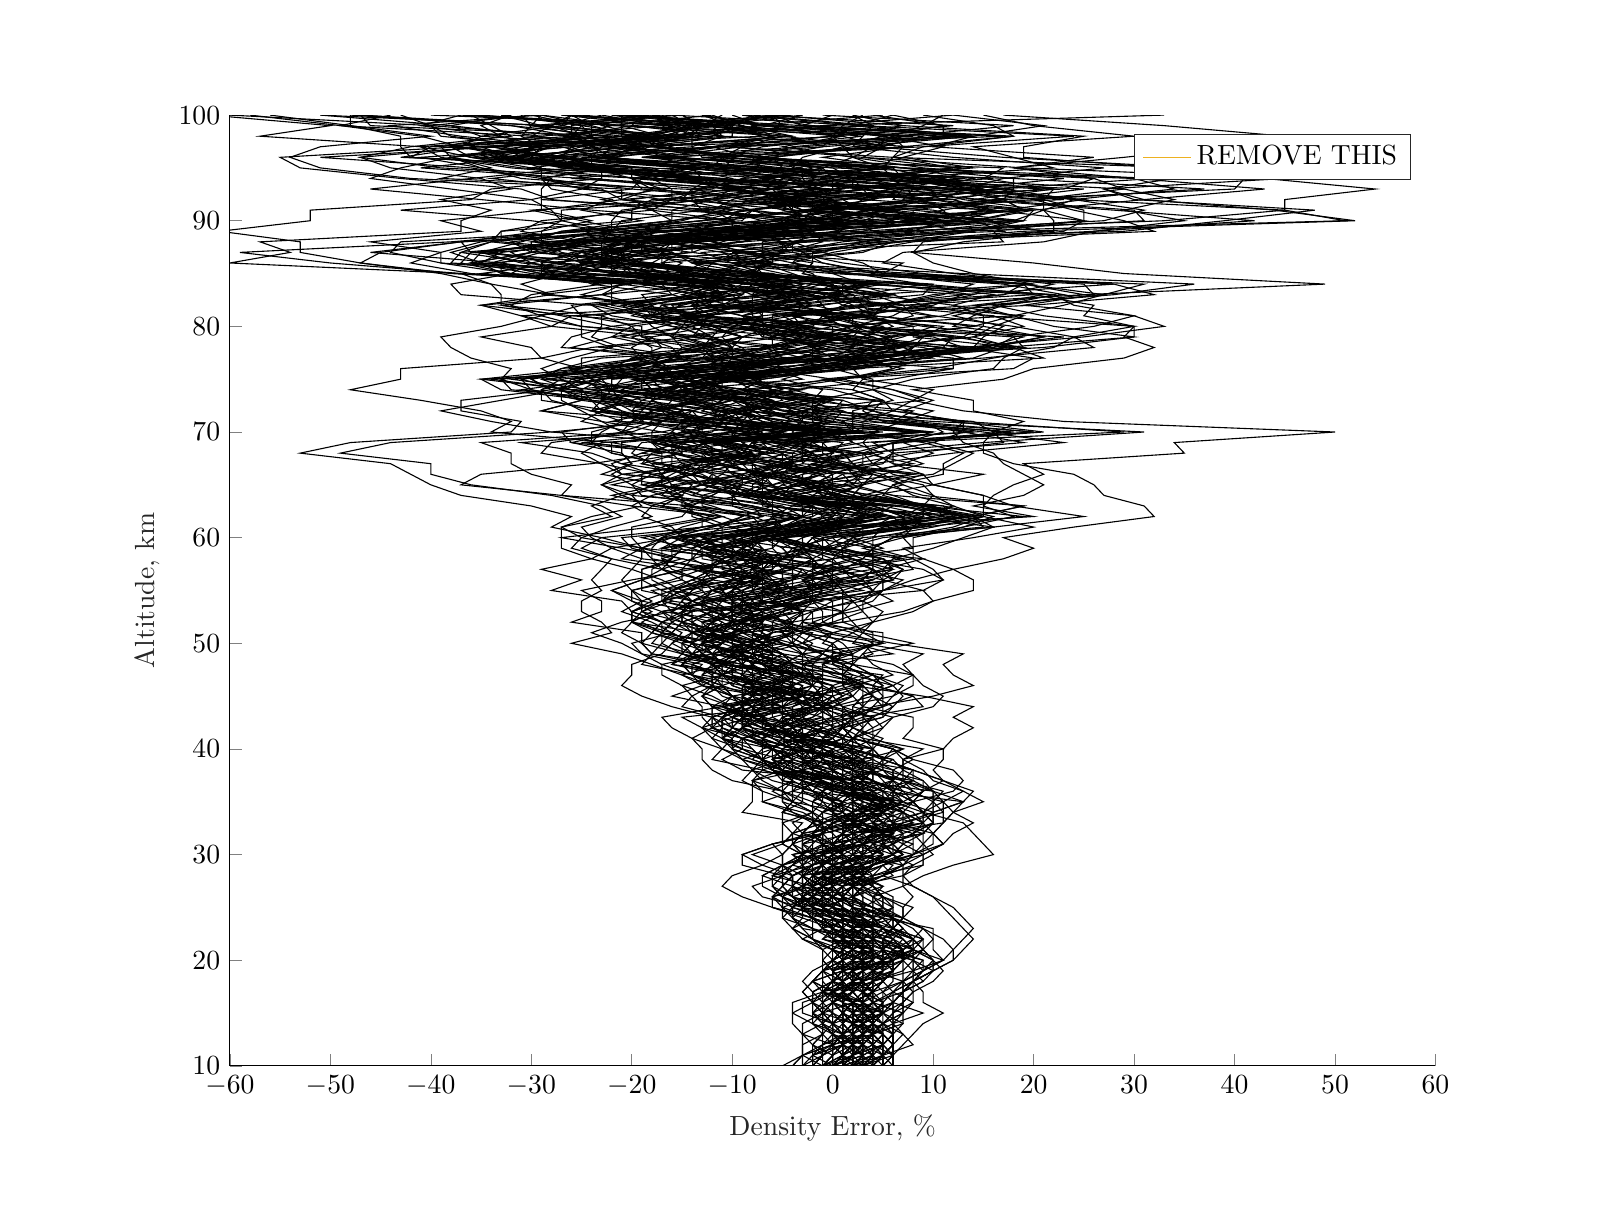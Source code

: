 % This file was created by matlab2tikz.
%
%The latest updates can be retrieved from
%  http://www.mathworks.com/matlabcentral/fileexchange/22022-matlab2tikz-matlab2tikz
%where you can also make suggestions and rate matlab2tikz.
%
\definecolor{mycolor1}{rgb}{0.929,0.694,0.125}%
%
\begin{tikzpicture}

\begin{axis}[%
width=6.028in,
height=4.754in,
at={(1.011in,0.642in)},
scale only axis,
xmin=-60,
xmax=60,
xlabel style={font=\color{white!15!black}},
xlabel={Density Error, \%},
ymin=10,
ymax=100,
ylabel style={font=\color{white!15!black}},
ylabel={Altitude, km},
axis background/.style={fill=white},
axis x line*=bottom,
axis y line*=left,
legend style={legend cell align=left, align=left, draw=white!15!black}
]
\addplot [color=black, forget plot]
  table[row sep=crcr]{%
4	10\\
4	11\\
4	12\\
5	13\\
4	14\\
5	15\\
4	16\\
4	17\\
3	18\\
3	19\\
5	20\\
4	21\\
4	22\\
6	23\\
7	24\\
4	25\\
1	26\\
2	27\\
5	28\\
6	29\\
3	30\\
3	31\\
2	32\\
1	33\\
4	34\\
5	35\\
3	36\\
3	37\\
3	38\\
3	39\\
4	40\\
3	41\\
3	42\\
4	43\\
-1	44\\
1	45\\
0	46\\
3	47\\
1	48\\
4	49\\
3	50\\
-3	51\\
-1	52\\
1	53\\
1	54\\
1	55\\
0	56\\
6	57\\
5	58\\
1	59\\
2	60\\
3	61\\
8	62\\
12	63\\
8	64\\
6	65\\
9	66\\
6	67\\
6	68\\
4	69\\
18	70\\
3	71\\
-3	72\\
5	73\\
2	74\\
-10	75\\
-2	76\\
0	77\\
2	78\\
3	79\\
6	80\\
4	81\\
2	82\\
0	83\\
3	84\\
0	85\\
-4	86\\
-9	87\\
-12	88\\
-11	89\\
-4	90\\
4	91\\
-6	92\\
3	93\\
2	94\\
12	95\\
6	96\\
-11	97\\
0	98\\
12	99\\
-7	100\\
};
\addplot [color=black, forget plot]
  table[row sep=crcr]{%
5	10\\
5	11\\
5	12\\
6	13\\
7	14\\
5	15\\
5	16\\
6	17\\
7	18\\
8	19\\
8	20\\
8	21\\
5	22\\
6	23\\
7	24\\
8	25\\
5	26\\
3	27\\
4	28\\
5	29\\
8	30\\
8	31\\
5	32\\
3	33\\
2	34\\
0	35\\
1	36\\
3	37\\
3	38\\
2	39\\
-3	40\\
-8	41\\
-9	42\\
-9	43\\
-2	44\\
0	45\\
-6	46\\
-5	47\\
-7	48\\
-5	49\\
-7	50\\
-4	51\\
-9	52\\
-12	53\\
-11	54\\
-10	55\\
-9	56\\
-7	57\\
-9	58\\
-7	59\\
-10	60\\
-5	61\\
5	62\\
-3	63\\
-8	64\\
-8	65\\
-6	66\\
-5	67\\
-11	68\\
-14	69\\
-10	70\\
-4	71\\
-1	72\\
-7	73\\
-4	74\\
6	75\\
12	76\\
12	77\\
1	78\\
-4	79\\
-11	80\\
-7	81\\
-8	82\\
-1	83\\
5	84\\
-7	85\\
-10	86\\
-13	87\\
5	88\\
12	89\\
25	90\\
25	91\\
21	92\\
22	93\\
15	94\\
17	95\\
-13	96\\
9	97\\
18	98\\
-3	99\\
0	100\\
};
\addplot [color=black, forget plot]
  table[row sep=crcr]{%
4	10\\
4	11\\
3	12\\
2	13\\
2	14\\
1	15\\
0	16\\
2	17\\
3	18\\
1	19\\
1	20\\
3	21\\
4	22\\
4	23\\
4	24\\
2	25\\
1	26\\
2	27\\
1	28\\
2	29\\
1	30\\
0	31\\
1	32\\
1	33\\
3	34\\
2	35\\
2	36\\
2	37\\
0	38\\
1	39\\
-1	40\\
-1	41\\
0	42\\
-1	43\\
-5	44\\
-8	45\\
-8	46\\
-9	47\\
-9	48\\
-10	49\\
-12	50\\
-17	51\\
-20	52\\
-19	53\\
-17	54\\
-12	55\\
-7	56\\
-5	57\\
-4	58\\
-5	59\\
-3	60\\
-1	61\\
0	62\\
-6	63\\
-8	64\\
1	65\\
10	66\\
12	67\\
14	68\\
10	69\\
13	70\\
6	71\\
-2	72\\
-2	73\\
-1	74\\
-5	75\\
-1	76\\
7	77\\
15	78\\
21	79\\
15	80\\
4	81\\
-12	82\\
-13	83\\
-16	84\\
-21	85\\
-20	86\\
-25	87\\
-20	88\\
-12	89\\
8	90\\
8	91\\
-6	92\\
1	93\\
-2	94\\
-1	95\\
2	96\\
1	97\\
0	98\\
-5	99\\
-21	100\\
};
\addplot [color=black, forget plot]
  table[row sep=crcr]{%
3	10\\
4	11\\
5	12\\
4	13\\
3	14\\
5	15\\
7	16\\
8	17\\
8	18\\
10	19\\
12	20\\
12	21\\
13	22\\
14	23\\
13	24\\
12	25\\
10	26\\
8	27\\
5	28\\
7	29\\
9	30\\
7	31\\
9	32\\
10	33\\
10	34\\
13	35\\
14	36\\
11	37\\
8	38\\
5	39\\
2	40\\
-4	41\\
-3	42\\
2	43\\
0	44\\
-3	45\\
-2	46\\
-1	47\\
-1	48\\
1	49\\
0	50\\
-3	51\\
-5	52\\
-6	53\\
-11	54\\
-16	55\\
-14	56\\
-12	57\\
-14	58\\
-13	59\\
-7	60\\
-3	61\\
4	62\\
6	63\\
-3	64\\
-7	65\\
-10	66\\
-11	67\\
-8	68\\
-9	69\\
-2	70\\
-8	71\\
-13	72\\
-11	73\\
-11	74\\
-11	75\\
-16	76\\
-18	77\\
-18	78\\
-20	79\\
-14	80\\
-12	81\\
-19	82\\
-11	83\\
-13	84\\
-29	85\\
-29	86\\
-26	87\\
-20	88\\
-3	89\\
14	90\\
20	91\\
31	92\\
43	93\\
30	94\\
18	95\\
29	96\\
39	97\\
45	98\\
33	99\\
17	100\\
};
\addplot [color=black, forget plot]
  table[row sep=crcr]{%
-4	10\\
-3	11\\
-3	12\\
-3	13\\
-3	14\\
-1	15\\
-1	16\\
0	17\\
1	18\\
1	19\\
1	20\\
1	21\\
1	22\\
0	23\\
-1	24\\
-2	25\\
-5	26\\
-7	27\\
-7	28\\
-5	29\\
-1	30\\
-3	31\\
-3	32\\
-2	33\\
1	34\\
1	35\\
-2	36\\
-5	37\\
-4	38\\
-4	39\\
-4	40\\
-3	41\\
-4	42\\
-5	43\\
-1	44\\
-3	45\\
-7	46\\
-5	47\\
-5	48\\
-3	49\\
-2	50\\
-4	51\\
-5	52\\
-10	53\\
-12	54\\
-13	55\\
-13	56\\
-6	57\\
-5	58\\
-4	59\\
-6	60\\
-5	61\\
-3	62\\
-5	63\\
-13	64\\
-17	65\\
-17	66\\
-15	67\\
-9	68\\
-16	69\\
-2	70\\
-3	71\\
-4	72\\
-15	73\\
-23	74\\
-12	75\\
-2	76\\
4	77\\
11	78\\
2	79\\
-12	80\\
-15	81\\
-12	82\\
-3	83\\
-12	84\\
-16	85\\
-21	86\\
-29	87\\
-22	88\\
8	89\\
11	90\\
-4	91\\
-9	92\\
-1	93\\
-4	94\\
-12	95\\
-11	96\\
-17	97\\
-26	98\\
-20	99\\
-4	100\\
};
\addplot [color=black, forget plot]
  table[row sep=crcr]{%
2	10\\
5	11\\
8	12\\
7	13\\
6	14\\
5	15\\
4	16\\
3	17\\
4	18\\
6	19\\
6	20\\
5	21\\
5	22\\
7	23\\
6	24\\
4	25\\
2	26\\
1	27\\
2	28\\
4	29\\
5	30\\
2	31\\
1	32\\
2	33\\
5	34\\
4	35\\
3	36\\
4	37\\
4	38\\
4	39\\
1	40\\
-1	41\\
0	42\\
3	43\\
9	44\\
8	45\\
4	46\\
-1	47\\
-4	48\\
-8	49\\
-14	50\\
-16	51\\
-20	52\\
-20	53\\
-17	54\\
-17	55\\
-14	56\\
-12	57\\
-18	58\\
-18	59\\
-17	60\\
-15	61\\
-11	62\\
-18	63\\
-21	64\\
-15	65\\
-9	66\\
-6	67\\
-3	68\\
7	69\\
11	70\\
9	71\\
4	72\\
5	73\\
2	74\\
3	75\\
6	76\\
9	77\\
5	78\\
13	79\\
15	80\\
15	81\\
12	82\\
4	83\\
-5	84\\
-15	85\\
-13	86\\
-1	87\\
3	88\\
-3	89\\
0	90\\
0	91\\
-1	92\\
0	93\\
16	94\\
-6	95\\
-23	96\\
-16	97\\
-19	98\\
-27	99\\
-23	100\\
};
\addplot [color=black, forget plot]
  table[row sep=crcr]{%
3	10\\
3	11\\
3	12\\
3	13\\
4	14\\
4	15\\
6	16\\
5	17\\
6	18\\
6	19\\
5	20\\
7	21\\
5	22\\
4	23\\
2	24\\
2	25\\
1	26\\
2	27\\
2	28\\
3	29\\
1	30\\
3	31\\
9	32\\
5	33\\
3	34\\
0	35\\
-1	36\\
0	37\\
-2	38\\
-1	39\\
-1	40\\
-1	41\\
1	42\\
2	43\\
3	44\\
3	45\\
6	46\\
4	47\\
2	48\\
-1	49\\
-3	50\\
-5	51\\
-4	52\\
-3	53\\
-5	54\\
-1	55\\
-2	56\\
-2	57\\
0	58\\
8	59\\
8	60\\
13	61\\
18	62\\
15	63\\
15	64\\
10	65\\
9	66\\
0	67\\
-6	68\\
-13	69\\
-8	70\\
-7	71\\
-9	72\\
-4	73\\
-11	74\\
-12	75\\
-11	76\\
0	77\\
5	78\\
6	79\\
14	80\\
4	81\\
5	82\\
11	83\\
14	84\\
4	85\\
-1	86\\
-7	87\\
-7	88\\
1	89\\
12	90\\
17	91\\
25	92\\
14	93\\
6	94\\
5	95\\
2	96\\
4	97\\
11	98\\
11	99\\
4	100\\
};
\addplot [color=black, forget plot]
  table[row sep=crcr]{%
1	10\\
2	11\\
5	12\\
5	13\\
4	14\\
5	15\\
6	16\\
7	17\\
8	18\\
10	19\\
12	20\\
13	21\\
14	22\\
13	23\\
12	24\\
11	25\\
10	26\\
8	27\\
7	28\\
9	29\\
9	30\\
11	31\\
12	32\\
14	33\\
12	34\\
11	35\\
13	36\\
10	37\\
9	38\\
7	39\\
6	40\\
2	41\\
5	42\\
6	43\\
2	44\\
3	45\\
5	46\\
3	47\\
1	48\\
-1	49\\
-4	50\\
-4	51\\
-4	52\\
-3	53\\
-5	54\\
-7	55\\
-4	56\\
-3	57\\
-9	58\\
-10	59\\
-7	60\\
-2	61\\
7	62\\
9	63\\
5	64\\
6	65\\
11	66\\
11	67\\
13	68\\
9	69\\
2	70\\
-6	71\\
-9	72\\
-15	73\\
-19	74\\
-19	75\\
-22	76\\
-20	77\\
-10	78\\
-11	79\\
-10	80\\
-4	81\\
2	82\\
17	83\\
19	84\\
2	85\\
-4	86\\
0	87\\
6	88\\
26	89\\
35	90\\
29	91\\
34	92\\
29	93\\
9	94\\
-4	95\\
-3	96\\
1	97\\
5	98\\
-6	99\\
-20	100\\
};
\addplot [color=black, forget plot]
  table[row sep=crcr]{%
1	10\\
1	11\\
0	12\\
-1	13\\
-1	14\\
-1	15\\
-2	16\\
-2	17\\
0	18\\
0	19\\
0	20\\
2	21\\
4	22\\
2	23\\
4	24\\
4	25\\
4	26\\
3	27\\
6	28\\
5	29\\
7	30\\
6	31\\
5	32\\
4	33\\
3	34\\
6	35\\
3	36\\
2	37\\
-5	38\\
-4	39\\
-2	40\\
1	41\\
0	42\\
0	43\\
0	44\\
-2	45\\
-1	46\\
-1	47\\
-11	48\\
-12	49\\
-6	50\\
-8	51\\
-7	52\\
-9	53\\
-6	54\\
-7	55\\
1	56\\
5	57\\
2	58\\
-1	59\\
-7	60\\
-10	61\\
-5	62\\
-8	63\\
-14	64\\
-12	65\\
-6	66\\
-12	67\\
-13	68\\
-6	69\\
-10	70\\
-8	71\\
-9	72\\
-8	73\\
-17	74\\
-10	75\\
-9	76\\
0	77\\
16	78\\
18	79\\
26	80\\
30	81\\
24	82\\
22	83\\
3	84\\
-20	85\\
-18	86\\
-28	87\\
-24	88\\
-13	89\\
9	90\\
15	91\\
7	92\\
8	93\\
-18	94\\
-23	95\\
-30	96\\
-14	97\\
-14	98\\
-29	99\\
-15	100\\
};
\addplot [color=black, forget plot]
  table[row sep=crcr]{%
2	10\\
2	11\\
3	12\\
4	13\\
2	14\\
5	15\\
2	16\\
4	17\\
4	18\\
4	19\\
4	20\\
3	21\\
2	22\\
-1	23\\
-1	24\\
-3	25\\
-5	26\\
-6	27\\
-6	28\\
-5	29\\
-3	30\\
-5	31\\
-5	32\\
-5	33\\
-5	34\\
-4	35\\
-5	36\\
-5	37\\
-5	38\\
-8	39\\
-11	40\\
-12	41\\
-13	42\\
-10	43\\
-8	44\\
-10	45\\
-13	46\\
-13	47\\
-11	48\\
-10	49\\
-8	50\\
-8	51\\
-7	52\\
-12	53\\
-6	54\\
-2	55\\
-3	56\\
4	57\\
1	58\\
-1	59\\
-2	60\\
4	61\\
13	62\\
10	63\\
4	64\\
-3	65\\
-8	66\\
-5	67\\
-2	68\\
-6	69\\
14	70\\
7	71\\
10	72\\
4	73\\
-8	74\\
0	75\\
18	76\\
20	77\\
13	78\\
3	79\\
-7	80\\
-12	81\\
-14	82\\
-13	83\\
-21	84\\
-25	85\\
-30	86\\
-32	87\\
-27	88\\
-5	89\\
-5	90\\
-14	91\\
-5	92\\
0	93\\
13	94\\
-5	95\\
-15	96\\
-20	97\\
-21	98\\
-13	99\\
-5	100\\
};
\addplot [color=black, forget plot]
  table[row sep=crcr]{%
-4	10\\
-3	11\\
0	12\\
3	13\\
3	14\\
2	15\\
2	16\\
0	17\\
0	18\\
1	19\\
6	20\\
3	21\\
3	22\\
0	23\\
-1	24\\
-1	25\\
-2	26\\
0	27\\
-1	28\\
0	29\\
5	30\\
4	31\\
3	32\\
5	33\\
4	34\\
5	35\\
1	36\\
-5	37\\
-6	38\\
-5	39\\
-3	40\\
-4	41\\
1	42\\
0	43\\
-2	44\\
-4	45\\
-7	46\\
-13	47\\
-12	48\\
-10	49\\
-9	50\\
-10	51\\
-8	52\\
-4	53\\
-5	54\\
1	55\\
4	56\\
0	57\\
-5	58\\
-6	59\\
-5	60\\
9	61\\
19	62\\
9	63\\
0	64\\
-2	65\\
0	66\\
-2	67\\
4	68\\
10	69\\
3	70\\
3	71\\
6	72\\
5	73\\
-11	74\\
-13	75\\
-10	76\\
-3	77\\
-7	78\\
-3	79\\
-5	80\\
-15	81\\
-9	82\\
1	83\\
1	84\\
-7	85\\
-22	86\\
-36	87\\
-25	88\\
-31	89\\
-29	90\\
-18	91\\
-20	92\\
-12	93\\
-10	94\\
-15	95\\
-24	96\\
-26	97\\
-24	98\\
-24	99\\
-29	100\\
};
\addplot [color=black, forget plot]
  table[row sep=crcr]{%
1	10\\
4	11\\
4	12\\
4	13\\
3	14\\
3	15\\
2	16\\
1	17\\
3	18\\
4	19\\
6	20\\
7	21\\
9	22\\
6	23\\
6	24\\
4	25\\
4	26\\
2	27\\
-1	28\\
0	29\\
-2	30\\
-3	31\\
-1	32\\
0	33\\
5	34\\
6	35\\
6	36\\
4	37\\
2	38\\
0	39\\
0	40\\
-3	41\\
-6	42\\
-1	43\\
-1	44\\
-2	45\\
-7	46\\
-11	47\\
-11	48\\
-18	49\\
-19	50\\
-21	51\\
-20	52\\
-20	53\\
-21	54\\
-28	55\\
-25	56\\
-29	57\\
-24	58\\
-27	59\\
-27	60\\
-27	61\\
-22	62\\
-24	63\\
-21	64\\
-23	65\\
-19	66\\
-14	67\\
-7	68\\
-11	69\\
-14	70\\
-11	71\\
-9	72\\
-2	73\\
4	74\\
8	75\\
16	76\\
17	77\\
19	78\\
18	79\\
2	80\\
10	81\\
1	82\\
-1	83\\
4	84\\
-9	85\\
-6	86\\
-6	87\\
-12	88\\
-7	89\\
3	90\\
6	91\\
-1	92\\
23	93\\
26	94\\
7	95\\
-1	96\\
7	97\\
18	98\\
16	99\\
9	100\\
};
\addplot [color=black, forget plot]
  table[row sep=crcr]{%
1	10\\
2	11\\
3	12\\
3	13\\
4	14\\
4	15\\
3	16\\
2	17\\
2	18\\
3	19\\
3	20\\
0	21\\
1	22\\
3	23\\
2	24\\
2	25\\
1	26\\
2	27\\
3	28\\
3	29\\
3	30\\
2	31\\
5	32\\
9	33\\
9	34\\
8	35\\
6	36\\
4	37\\
4	38\\
3	39\\
-5	40\\
-8	41\\
-10	42\\
-9	43\\
-9	44\\
-9	45\\
-8	46\\
-10	47\\
-12	48\\
-15	49\\
-17	50\\
-17	51\\
-16	52\\
-16	53\\
-14	54\\
-17	55\\
-19	56\\
-19	57\\
-15	58\\
-21	59\\
-27	60\\
-18	61\\
-12	62\\
-17	63\\
-15	64\\
-14	65\\
-18	66\\
-23	67\\
-29	68\\
-28	69\\
-20	70\\
-17	71\\
-21	72\\
-23	73\\
-23	74\\
-25	75\\
-20	76\\
-17	77\\
-13	78\\
-9	79\\
-12	80\\
-14	81\\
-17	82\\
-9	83\\
-8	84\\
-25	85\\
-25	86\\
-21	87\\
-23	88\\
-11	89\\
-6	90\\
-2	91\\
4	92\\
-6	93\\
-4	94\\
-12	95\\
-18	96\\
-9	97\\
-5	98\\
-21	99\\
-37	100\\
};
\addplot [color=black, forget plot]
  table[row sep=crcr]{%
4	10\\
3	11\\
1	12\\
0	13\\
0	14\\
1	15\\
1	16\\
1	17\\
3	18\\
2	19\\
3	20\\
3	21\\
4	22\\
4	23\\
1	24\\
0	25\\
0	26\\
1	27\\
-2	28\\
-3	29\\
-4	30\\
2	31\\
2	32\\
-1	33\\
-4	34\\
-5	35\\
-5	36\\
-4	37\\
-5	38\\
-7	39\\
-7	40\\
-7	41\\
-4	42\\
-4	43\\
-6	44\\
-5	45\\
-4	46\\
-5	47\\
-7	48\\
-9	49\\
-9	50\\
-6	51\\
-6	52\\
-9	53\\
-8	54\\
-7	55\\
-4	56\\
1	57\\
8	58\\
8	59\\
7	60\\
8	61\\
9	62\\
9	63\\
2	64\\
3	65\\
-2	66\\
-7	67\\
-12	68\\
-18	69\\
-14	70\\
-20	71\\
-19	72\\
-18	73\\
-18	74\\
-19	75\\
-18	76\\
-16	77\\
-15	78\\
-9	79\\
-13	80\\
-14	81\\
-2	82\\
-7	83\\
4	84\\
-10	85\\
-21	86\\
-23	87\\
-16	88\\
6	89\\
33	90\\
45	91\\
45	92\\
54	93\\
43	94\\
35	95\\
6	96\\
7	97\\
6	98\\
9	99\\
11	100\\
};
\addplot [color=black, forget plot]
  table[row sep=crcr]{%
-2	10\\
-1	11\\
-2	12\\
-3	13\\
-4	14\\
-4	15\\
-2	16\\
-3	17\\
-2	18\\
-1	19\\
1	20\\
2	21\\
0	22\\
1	23\\
1	24\\
-1	25\\
0	26\\
0	27\\
3	28\\
3	29\\
6	30\\
8	31\\
8	32\\
10	33\\
10	34\\
13	35\\
10	36\\
2	37\\
-2	38\\
-2	39\\
2	40\\
-3	41\\
-2	42\\
-7	43\\
-8	44\\
-7	45\\
-10	46\\
-11	47\\
-10	48\\
-13	49\\
-14	50\\
-18	51\\
-17	52\\
-14	53\\
-19	54\\
-20	55\\
-16	56\\
-13	57\\
-10	58\\
-9	59\\
-16	60\\
-12	61\\
-8	62\\
-17	63\\
-15	64\\
-19	65\\
-19	66\\
-16	67\\
-16	68\\
-18	69\\
-21	70\\
-18	71\\
-18	72\\
-12	73\\
-24	74\\
-19	75\\
-3	76\\
7	77\\
15	78\\
19	79\\
9	80\\
3	81\\
-8	82\\
-13	83\\
-19	84\\
-33	85\\
-35	86\\
-33	87\\
-24	88\\
-17	89\\
9	90\\
-4	91\\
-5	92\\
-9	93\\
-15	94\\
-26	95\\
-32	96\\
-37	97\\
-41	98\\
-49	99\\
-44	100\\
};
\addplot [color=black, forget plot]
  table[row sep=crcr]{%
1	10\\
2	11\\
3	12\\
4	13\\
4	14\\
2	15\\
2	16\\
4	17\\
3	18\\
6	19\\
7	20\\
9	21\\
8	22\\
9	23\\
6	24\\
6	25\\
6	26\\
4	27\\
3	28\\
5	29\\
9	30\\
9	31\\
8	32\\
9	33\\
7	34\\
3	35\\
3	36\\
1	37\\
0	38\\
-1	39\\
-1	40\\
-4	41\\
-5	42\\
-3	43\\
-8	44\\
-9	45\\
-9	46\\
-6	47\\
-10	48\\
-9	49\\
-13	50\\
-10	51\\
-4	52\\
2	53\\
6	54\\
4	55\\
3	56\\
1	57\\
3	58\\
0	59\\
4	60\\
5	61\\
9	62\\
9	63\\
4	64\\
10	65\\
6	66\\
4	67\\
12	68\\
23	69\\
15	70\\
7	71\\
-10	72\\
-7	73\\
-13	74\\
-16	75\\
-12	76\\
-12	77\\
-6	78\\
-2	79\\
2	80\\
6	81\\
8	82\\
17	83\\
22	84\\
12	85\\
5	86\\
7	87\\
21	88\\
26	89\\
42	90\\
28	91\\
14	92\\
22	93\\
8	94\\
-9	95\\
-23	96\\
-22	97\\
-13	98\\
-15	99\\
-22	100\\
};
\addplot [color=black, forget plot]
  table[row sep=crcr]{%
2	10\\
3	11\\
2	12\\
1	13\\
2	14\\
2	15\\
3	16\\
2	17\\
2	18\\
5	19\\
5	20\\
4	21\\
4	22\\
4	23\\
0	24\\
1	25\\
1	26\\
1	27\\
3	28\\
3	29\\
0	30\\
0	31\\
1	32\\
1	33\\
4	34\\
8	35\\
12	36\\
13	37\\
12	38\\
8	39\\
6	40\\
2	41\\
3	42\\
3	43\\
4	44\\
5	45\\
4	46\\
1	47\\
-3	48\\
1	49\\
-3	50\\
0	51\\
-5	52\\
-2	53\\
-7	54\\
-8	55\\
-5	56\\
-8	57\\
-8	58\\
-11	59\\
-5	60\\
4	61\\
6	62\\
2	63\\
-8	64\\
-13	65\\
-15	66\\
-12	67\\
-9	68\\
-11	69\\
1	70\\
-14	71\\
-24	72\\
-20	73\\
-24	74\\
-32	75\\
-21	76\\
-15	77\\
-9	78\\
-12	79\\
-25	80\\
-29	81\\
-25	82\\
-12	83\\
-7	84\\
-20	85\\
-38	86\\
-37	87\\
-24	88\\
-22	89\\
-15	90\\
-11	91\\
-8	92\\
0	93\\
-15	94\\
-18	95\\
-34	96\\
-31	97\\
-26	98\\
-32	99\\
-48	100\\
};
\addplot [color=black, forget plot]
  table[row sep=crcr]{%
-1	10\\
1	11\\
0	12\\
0	13\\
-1	14\\
-1	15\\
-2	16\\
-2	17\\
0	18\\
0	19\\
0	20\\
2	21\\
1	22\\
2	23\\
2	24\\
1	25\\
1	26\\
2	27\\
1	28\\
0	29\\
0	30\\
-1	31\\
-1	32\\
0	33\\
0	34\\
0	35\\
1	36\\
-1	37\\
-5	38\\
-6	39\\
-5	40\\
-3	41\\
0	42\\
4	43\\
6	44\\
4	45\\
3	46\\
-3	47\\
-11	48\\
-10	49\\
-5	50\\
-8	51\\
-10	52\\
-10	53\\
-10	54\\
-5	55\\
-2	56\\
-2	57\\
-2	58\\
-4	59\\
-11	60\\
-11	61\\
-14	62\\
-14	63\\
-17	64\\
-16	65\\
-17	66\\
-16	67\\
-9	68\\
-8	69\\
9	70\\
0	71\\
-7	72\\
-9	73\\
-13	74\\
-10	75\\
-6	76\\
2	77\\
21	78\\
30	79\\
30	80\\
25	81\\
26	82\\
20	83\\
3	84\\
-5	85\\
-10	86\\
-20	87\\
-20	88\\
-7	89\\
3	90\\
-3	91\\
11	92\\
8	93\\
-13	94\\
-30	95\\
-36	96\\
-29	97\\
-31	98\\
-30	99\\
-29	100\\
};
\addplot [color=black, forget plot]
  table[row sep=crcr]{%
-1	10\\
-3	11\\
-3	12\\
-1	13\\
-1	14\\
0	15\\
0	16\\
0	17\\
-2	18\\
-1	19\\
1	20\\
1	21\\
-2	22\\
-4	23\\
-5	24\\
-4	25\\
-5	26\\
-3	27\\
-3	28\\
-1	29\\
1	30\\
0	31\\
2	32\\
5	33\\
4	34\\
2	35\\
5	36\\
3	37\\
3	38\\
1	39\\
-3	40\\
-3	41\\
-6	42\\
-8	43\\
-10	44\\
-13	45\\
-11	46\\
-12	47\\
-11	48\\
-12	49\\
-13	50\\
-9	51\\
-11	52\\
-13	53\\
-13	54\\
-8	55\\
-8	56\\
-9	57\\
-10	58\\
-11	59\\
-11	60\\
-7	61\\
-6	62\\
-6	63\\
-6	64\\
-1	65\\
-4	66\\
0	67\\
1	68\\
-6	69\\
-1	70\\
-13	71\\
-23	72\\
-24	73\\
-30	74\\
-33	75\\
-23	76\\
-17	77\\
-6	78\\
-2	79\\
8	80\\
2	81\\
-5	82\\
5	83\\
-1	84\\
-4	85\\
-7	86\\
-5	87\\
1	88\\
12	89\\
51	90\\
45	91\\
24	92\\
13	93\\
17	94\\
27	95\\
12	96\\
2	97\\
14	98\\
-2	99\\
-9	100\\
};
\addplot [color=black, forget plot]
  table[row sep=crcr]{%
6	10\\
6	11\\
6	12\\
5	13\\
5	14\\
6	15\\
8	16\\
6	17\\
8	18\\
8	19\\
7	20\\
7	21\\
4	22\\
4	23\\
3	24\\
3	25\\
2	26\\
4	27\\
2	28\\
0	29\\
3	30\\
3	31\\
4	32\\
3	33\\
-1	34\\
0	35\\
-2	36\\
-4	37\\
-6	38\\
-7	39\\
-8	40\\
-9	41\\
-11	42\\
-12	43\\
-9	44\\
-10	45\\
-12	46\\
-12	47\\
-12	48\\
-12	49\\
-13	50\\
-12	51\\
-9	52\\
-12	53\\
-14	54\\
-9	55\\
-13	56\\
-12	57\\
-11	58\\
-14	59\\
-12	60\\
-5	61\\
5	62\\
2	63\\
0	64\\
0	65\\
-5	66\\
-4	67\\
-5	68\\
-8	69\\
-5	70\\
-1	71\\
-3	72\\
-7	73\\
-18	74\\
-19	75\\
-1	76\\
13	77\\
9	78\\
-1	79\\
-10	80\\
-15	81\\
-8	82\\
1	83\\
-18	84\\
-28	85\\
-29	86\\
-14	87\\
-22	88\\
-12	89\\
11	90\\
0	91\\
8	92\\
17	93\\
7	94\\
13	95\\
-8	96\\
-18	97\\
-15	98\\
-14	99\\
-5	100\\
};
\addplot [color=black, forget plot]
  table[row sep=crcr]{%
-1	10\\
-1	11\\
-1	12\\
1	13\\
0	14\\
-1	15\\
0	16\\
2	17\\
1	18\\
-1	19\\
-1	20\\
0	21\\
-2	22\\
-4	23\\
-3	24\\
-3	25\\
-4	26\\
-4	27\\
-4	28\\
-2	29\\
-2	30\\
2	31\\
4	32\\
1	33\\
0	34\\
1	35\\
2	36\\
1	37\\
-2	38\\
-5	39\\
-9	40\\
-11	41\\
-13	42\\
-12	43\\
-12	44\\
-13	45\\
-12	46\\
-11	47\\
-12	48\\
-14	49\\
-11	50\\
-11	51\\
-9	52\\
-7	53\\
-9	54\\
-5	55\\
-7	56\\
-13	57\\
-11	58\\
-6	59\\
-6	60\\
0	61\\
3	62\\
0	63\\
-7	64\\
-4	65\\
-7	66\\
-11	67\\
-16	68\\
-16	69\\
3	70\\
-4	71\\
-6	72\\
-10	73\\
-22	74\\
-22	75\\
-9	76\\
-8	77\\
-5	78\\
3	79\\
5	80\\
-1	81\\
-6	82\\
1	83\\
0	84\\
-7	85\\
-10	86\\
-5	87\\
-4	88\\
0	89\\
6	90\\
3	91\\
1	92\\
6	93\\
13	94\\
-7	95\\
-24	96\\
-18	97\\
-4	98\\
-13	99\\
-18	100\\
};
\addplot [color=black, forget plot]
  table[row sep=crcr]{%
0	10\\
0	11\\
0	12\\
4	13\\
7	14\\
7	15\\
8	16\\
8	17\\
7	18\\
4	19\\
3	20\\
7	21\\
4	22\\
2	23\\
0	24\\
-2	25\\
-3	26\\
-2	27\\
0	28\\
0	29\\
0	30\\
3	31\\
4	32\\
4	33\\
4	34\\
6	35\\
4	36\\
1	37\\
-5	38\\
-9	39\\
-10	40\\
-9	41\\
-4	42\\
0	43\\
5	44\\
5	45\\
5	46\\
4	47\\
0	48\\
1	49\\
5	50\\
5	51\\
-3	52\\
-2	53\\
2	54\\
5	55\\
11	56\\
10	57\\
8	58\\
4	59\\
-2	60\\
1	61\\
11	62\\
10	63\\
-2	64\\
-5	65\\
-1	66\\
-7	67\\
-5	68\\
-3	69\\
-4	70\\
-3	71\\
-8	72\\
-10	73\\
-3	74\\
-12	75\\
-9	76\\
10	77\\
7	78\\
4	79\\
0	80\\
-9	81\\
-14	82\\
-11	83\\
-6	84\\
-7	85\\
-19	86\\
-24	87\\
-34	88\\
-22	89\\
-22	90\\
-21	91\\
-13	92\\
-25	93\\
-29	94\\
-36	95\\
-51	96\\
-33	97\\
-24	98\\
-25	99\\
-33	100\\
};
\addplot [color=black, forget plot]
  table[row sep=crcr]{%
1	10\\
1	11\\
3	12\\
2	13\\
2	14\\
5	15\\
5	16\\
3	17\\
3	18\\
3	19\\
2	20\\
3	21\\
3	22\\
1	23\\
-2	24\\
-3	25\\
0	26\\
2	27\\
7	28\\
7	29\\
6	30\\
5	31\\
6	32\\
4	33\\
5	34\\
4	35\\
1	36\\
1	37\\
-1	38\\
2	39\\
-1	40\\
-2	41\\
-1	42\\
-3	43\\
-3	44\\
-1	45\\
-2	46\\
-4	47\\
-7	48\\
-7	49\\
-3	50\\
-5	51\\
-10	52\\
-10	53\\
-9	54\\
-4	55\\
4	56\\
6	57\\
5	58\\
-2	59\\
-5	60\\
0	61\\
1	62\\
2	63\\
1	64\\
-7	65\\
-15	66\\
-17	67\\
-22	68\\
-22	69\\
-34	70\\
-32	71\\
-35	72\\
-41	73\\
-48	74\\
-43	75\\
-43	76\\
-29	77\\
-30	78\\
-35	79\\
-28	80\\
-31	81\\
-12	82\\
-3	83\\
-16	84\\
-37	85\\
-60	86\\
-54	87\\
-57	88\\
-37	89\\
-37	90\\
-34	91\\
-39	92\\
-32	93\\
-35	94\\
-44	95\\
-47	96\\
-35	97\\
-15	98\\
-17	99\\
-27	100\\
};
\addplot [color=black, forget plot]
  table[row sep=crcr]{%
-2	10\\
-1	11\\
1	12\\
1	13\\
1	14\\
2	15\\
3	16\\
4	17\\
5	18\\
6	19\\
6	20\\
5	21\\
5	22\\
4	23\\
1	24\\
0	25\\
1	26\\
1	27\\
-2	28\\
-1	29\\
1	30\\
0	31\\
1	32\\
2	33\\
5	34\\
5	35\\
0	36\\
-2	37\\
-2	38\\
-2	39\\
0	40\\
2	41\\
1	42\\
5	43\\
5	44\\
4	45\\
3	46\\
1	47\\
1	48\\
-3	49\\
-5	50\\
-9	51\\
-12	52\\
-11	53\\
-14	54\\
-19	55\\
-19	56\\
-19	57\\
-16	58\\
-15	59\\
-18	60\\
-13	61\\
-7	62\\
-10	63\\
-10	64\\
-9	65\\
-9	66\\
-5	67\\
2	68\\
6	69\\
10	70\\
-4	71\\
-12	72\\
-9	73\\
-6	74\\
1	75\\
6	76\\
4	77\\
6	78\\
12	79\\
2	80\\
-4	81\\
-3	82\\
-4	83\\
-8	84\\
-15	85\\
-17	86\\
-6	87\\
3	88\\
14	89\\
18	90\\
-4	91\\
-7	92\\
4	93\\
8	94\\
-10	95\\
-11	96\\
-7	97\\
3	98\\
-10	99\\
-27	100\\
};
\addplot [color=black, forget plot]
  table[row sep=crcr]{%
6	10\\
5	11\\
4	12\\
2	13\\
0	14\\
3	15\\
2	16\\
4	17\\
7	18\\
7	19\\
7	20\\
8	21\\
6	22\\
3	23\\
-1	24\\
-4	25\\
-3	26\\
-4	27\\
-3	28\\
-2	29\\
-1	30\\
-1	31\\
-2	32\\
-1	33\\
-1	34\\
2	35\\
2	36\\
3	37\\
1	38\\
-1	39\\
-2	40\\
-4	41\\
-3	42\\
-4	43\\
-4	44\\
-2	45\\
3	46\\
3	47\\
1	48\\
-1	49\\
-5	50\\
-7	51\\
-7	52\\
-10	53\\
-10	54\\
-11	55\\
-14	56\\
-10	57\\
-8	58\\
-9	59\\
-6	60\\
-4	61\\
4	62\\
-1	63\\
-1	64\\
-2	65\\
-7	66\\
-11	67\\
-16	68\\
-10	69\\
-13	70\\
-13	71\\
-16	72\\
-22	73\\
-19	74\\
-9	75\\
-15	76\\
-3	77\\
-1	78\\
-6	79\\
-9	80\\
-12	81\\
-10	82\\
-2	83\\
0	84\\
-11	85\\
-22	86\\
-24	87\\
-21	88\\
-5	89\\
-2	90\\
6	91\\
-7	92\\
-20	93\\
-29	94\\
-29	95\\
-32	96\\
-35	97\\
-21	98\\
-21	99\\
-29	100\\
};
\addplot [color=black, forget plot]
  table[row sep=crcr]{%
2	10\\
3	11\\
3	12\\
3	13\\
3	14\\
2	15\\
0	16\\
1	17\\
1	18\\
0	19\\
1	20\\
2	21\\
-1	22\\
1	23\\
0	24\\
-4	25\\
-3	26\\
-1	27\\
0	28\\
1	29\\
2	30\\
3	31\\
4	32\\
9	33\\
10	34\\
10	35\\
11	36\\
7	37\\
5	38\\
5	39\\
4	40\\
-2	41\\
-8	42\\
-10	43\\
-6	44\\
-6	45\\
-6	46\\
-3	47\\
-5	48\\
-8	49\\
-11	50\\
-17	51\\
-19	52\\
-17	53\\
-12	54\\
-10	55\\
-7	56\\
-14	57\\
-21	58\\
-19	59\\
-25	60\\
-27	61\\
-24	62\\
-19	63\\
-20	64\\
-18	65\\
-16	66\\
-14	67\\
-10	68\\
-18	69\\
-12	70\\
-11	71\\
-12	72\\
-12	73\\
-12	74\\
-14	75\\
-17	76\\
-19	77\\
-20	78\\
-18	79\\
-12	80\\
-17	81\\
-15	82\\
-10	83\\
-16	84\\
-22	85\\
-28	86\\
-18	87\\
-9	88\\
-6	89\\
-5	90\\
-8	91\\
-1	92\\
6	93\\
-11	94\\
-26	95\\
-34	96\\
-28	97\\
-19	98\\
-15	99\\
-26	100\\
};
\addplot [color=black, forget plot]
  table[row sep=crcr]{%
-2	10\\
-1	11\\
-1	12\\
0	13\\
-2	14\\
-4	15\\
-4	16\\
-1	17\\
1	18\\
0	19\\
0	20\\
1	21\\
2	22\\
3	23\\
5	24\\
3	25\\
5	26\\
4	27\\
2	28\\
2	29\\
4	30\\
6	31\\
7	32\\
5	33\\
6	34\\
8	35\\
9	36\\
9	37\\
5	38\\
2	39\\
2	40\\
4	41\\
4	42\\
3	43\\
3	44\\
3	45\\
6	46\\
2	47\\
-7	48\\
-11	49\\
-6	50\\
-7	51\\
-8	52\\
-3	53\\
-7	54\\
-3	55\\
6	56\\
5	57\\
6	58\\
10	59\\
13	60\\
16	61\\
8	62\\
4	63\\
2	64\\
-2	65\\
0	66\\
3	67\\
3	68\\
6	69\\
20	70\\
6	71\\
8	72\\
-3	73\\
-12	74\\
-12	75\\
-11	76\\
-4	77\\
6	78\\
9	79\\
2	80\\
11	81\\
15	82\\
21	83\\
9	84\\
-14	85\\
-20	86\\
-23	87\\
-18	88\\
-12	89\\
-3	90\\
-14	91\\
-21	92\\
-21	93\\
-42	94\\
-51	95\\
-54	96\\
-51	97\\
-40	98\\
-48	99\\
-48	100\\
};
\addplot [color=black, forget plot]
  table[row sep=crcr]{%
4	10\\
4	11\\
3	12\\
3	13\\
3	14\\
3	15\\
2	16\\
4	17\\
5	18\\
6	19\\
6	20\\
5	21\\
5	22\\
6	23\\
7	24\\
2	25\\
0	26\\
-2	27\\
-6	28\\
-4	29\\
-2	30\\
3	31\\
3	32\\
2	33\\
2	34\\
-1	35\\
-3	36\\
-3	37\\
-1	38\\
-4	39\\
-6	40\\
-7	41\\
-6	42\\
-5	43\\
-5	44\\
-5	45\\
-8	46\\
-7	47\\
-5	48\\
-3	49\\
-4	50\\
-3	51\\
0	52\\
0	53\\
0	54\\
-4	55\\
-4	56\\
-2	57\\
3	58\\
4	59\\
6	60\\
8	61\\
13	62\\
9	63\\
6	64\\
1	65\\
-6	66\\
-6	67\\
-9	68\\
-12	69\\
0	70\\
-6	71\\
-8	72\\
-9	73\\
-11	74\\
-18	75\\
-17	76\\
-4	77\\
-17	78\\
-22	79\\
-20	80\\
-23	81\\
-19	82\\
-23	83\\
-18	84\\
-30	85\\
-36	86\\
-30	87\\
-27	88\\
-16	89\\
-1	90\\
-5	91\\
-8	92\\
13	93\\
7	94\\
6	95\\
-19	96\\
-11	97\\
-6	98\\
-12	99\\
-3	100\\
};
\addplot [color=black, forget plot]
  table[row sep=crcr]{%
3	10\\
5	11\\
6	12\\
6	13\\
5	14\\
7	15\\
7	16\\
7	17\\
7	18\\
9	19\\
8	20\\
4	21\\
3	22\\
3	23\\
3	24\\
0	25\\
-4	26\\
-5	27\\
-4	28\\
-1	29\\
-3	30\\
-3	31\\
-3	32\\
-4	33\\
-2	34\\
-4	35\\
-6	36\\
-4	37\\
-4	38\\
-7	39\\
-8	40\\
-11	41\\
-10	42\\
-12	43\\
-9	44\\
-8	45\\
-11	46\\
-14	47\\
-14	48\\
-11	49\\
-9	50\\
-12	51\\
-10	52\\
-10	53\\
-9	54\\
-8	55\\
-8	56\\
-7	57\\
-7	58\\
-16	59\\
-17	60\\
-5	61\\
-6	62\\
-14	63\\
-27	64\\
-26	65\\
-30	66\\
-32	67\\
-32	68\\
-35	69\\
-20	70\\
-25	71\\
-23	72\\
-21	73\\
-28	74\\
-30	75\\
-27	76\\
-23	77\\
-6	78\\
-2	79\\
-12	80\\
-19	81\\
-5	82\\
-8	83\\
-11	84\\
-17	85\\
-15	86\\
-19	87\\
-30	88\\
-22	89\\
-30	90\\
-43	91\\
-30	92\\
-25	93\\
-23	94\\
-23	95\\
-27	96\\
-33	97\\
-18	98\\
4	99\\
2	100\\
};
\addplot [color=black, forget plot]
  table[row sep=crcr]{%
-3	10\\
-1	11\\
0	12\\
1	13\\
2	14\\
4	15\\
1	16\\
1	17\\
2	18\\
2	19\\
4	20\\
4	21\\
4	22\\
4	23\\
4	24\\
4	25\\
2	26\\
3	27\\
5	28\\
7	29\\
8	30\\
10	31\\
10	32\\
11	33\\
12	34\\
13	35\\
5	36\\
2	37\\
0	38\\
4	39\\
1	40\\
-2	41\\
-7	42\\
-4	43\\
-5	44\\
-4	45\\
-8	46\\
-10	47\\
-10	48\\
-14	49\\
-15	50\\
-18	51\\
-17	52\\
-20	53\\
-17	54\\
-15	55\\
-12	56\\
-10	57\\
-11	58\\
-17	59\\
-10	60\\
-5	61\\
-6	62\\
-4	63\\
0	64\\
-4	65\\
-1	66\\
-5	67\\
3	68\\
-4	69\\
9	70\\
-9	71\\
-3	72\\
-7	73\\
-15	74\\
-9	75\\
3	76\\
6	77\\
0	78\\
-6	79\\
-7	80\\
-16	81\\
-22	82\\
-22	83\\
-22	84\\
-32	85\\
-39	86\\
-39	87\\
-46	88\\
-35	89\\
-39	90\\
-29	91\\
-29	92\\
-20	93\\
-19	94\\
-32	95\\
-39	96\\
-41	97\\
-26	98\\
-22	99\\
-35	100\\
};
\addplot [color=black, forget plot]
  table[row sep=crcr]{%
5	10\\
5	11\\
5	12\\
4	13\\
2	14\\
3	15\\
4	16\\
7	17\\
8	18\\
10	19\\
10	20\\
8	21\\
9	22\\
8	23\\
6	24\\
4	25\\
1	26\\
0	27\\
0	28\\
0	29\\
3	30\\
4	31\\
6	32\\
3	33\\
0	34\\
0	35\\
-2	36\\
-6	37\\
-8	38\\
-9	39\\
-6	40\\
-9	41\\
-12	42\\
-12	43\\
-12	44\\
-6	45\\
-5	46\\
-6	47\\
-9	48\\
-10	49\\
-12	50\\
-9	51\\
1	52\\
1	53\\
-7	54\\
-12	55\\
-4	56\\
-4	57\\
-7	58\\
-12	59\\
-9	60\\
-5	61\\
0	62\\
1	63\\
-4	64\\
-13	65\\
-9	66\\
-18	67\\
-20	68\\
-19	69\\
-5	70\\
-12	71\\
-11	72\\
-16	73\\
-26	74\\
-35	75\\
-25	76\\
-29	77\\
-24	78\\
-14	79\\
-7	80\\
-7	81\\
3	82\\
20	83\\
19	84\\
0	85\\
-13	86\\
-16	87\\
-22	88\\
-17	89\\
-7	90\\
-11	91\\
-29	92\\
-29	93\\
-28	94\\
-35	95\\
-41	96\\
-26	97\\
-18	98\\
-1	99\\
12	100\\
};
\addplot [color=black, forget plot]
  table[row sep=crcr]{%
1	10\\
2	11\\
2	12\\
3	13\\
2	14\\
2	15\\
4	16\\
3	17\\
4	18\\
4	19\\
5	20\\
5	21\\
5	22\\
4	23\\
3	24\\
1	25\\
0	26\\
-3	27\\
-5	28\\
-5	29\\
-3	30\\
-5	31\\
-4	32\\
-3	33\\
-9	34\\
-8	35\\
-8	36\\
-8	37\\
-3	38\\
-6	39\\
-6	40\\
-7	41\\
-5	42\\
-9	43\\
-10	44\\
-8	45\\
-4	46\\
-4	47\\
-6	48\\
-7	49\\
-9	50\\
-4	51\\
0	52\\
3	53\\
3	54\\
5	55\\
5	56\\
4	57\\
4	58\\
4	59\\
4	60\\
10	61\\
15	62\\
15	63\\
16	64\\
18	65\\
21	66\\
19	67\\
35	68\\
34	69\\
50	70\\
23	71\\
13	72\\
8	73\\
4	74\\
-1	75\\
10	76\\
16	77\\
22	78\\
24	79\\
30	80\\
15	81\\
9	82\\
6	83\\
-9	84\\
-15	85\\
-17	86\\
-15	87\\
-15	88\\
-4	89\\
1	90\\
-16	91\\
-28	92\\
-31	93\\
-43	94\\
-53	95\\
-55	96\\
-37	97\\
-35	98\\
-38	99\\
-32	100\\
};
\addplot [color=black, forget plot]
  table[row sep=crcr]{%
-2	10\\
-2	11\\
1	12\\
3	13\\
2	14\\
2	15\\
1	16\\
-1	17\\
-1	18\\
-1	19\\
3	20\\
2	21\\
1	22\\
0	23\\
-3	24\\
-6	25\\
-9	26\\
-11	27\\
-10	28\\
-7	29\\
-5	30\\
-4	31\\
-3	32\\
3	33\\
2	34\\
4	35\\
4	36\\
-2	37\\
-2	38\\
-3	39\\
-2	40\\
-4	41\\
-1	42\\
-1	43\\
-1	44\\
1	45\\
3	46\\
0	47\\
-2	48\\
-1	49\\
-3	50\\
-2	51\\
-8	52\\
-8	53\\
-4	54\\
-2	55\\
3	56\\
4	57\\
1	58\\
1	59\\
5	60\\
16	61\\
25	62\\
18	63\\
15	64\\
10	65\\
15	66\\
6	67\\
4	68\\
3	69\\
20	70\\
8	71\\
0	72\\
-2	73\\
-14	74\\
-18	75\\
-10	76\\
1	77\\
6	78\\
-7	79\\
-6	80\\
-9	81\\
-13	82\\
-10	83\\
-14	84\\
-18	85\\
-23	86\\
-35	87\\
-31	88\\
-27	89\\
-13	90\\
-3	91\\
4	92\\
3	93\\
-5	94\\
-2	95\\
-8	96\\
-17	97\\
-30	98\\
-49	99\\
-58	100\\
};
\addplot [color=black, forget plot]
  table[row sep=crcr]{%
1	10\\
1	11\\
1	12\\
0	13\\
0	14\\
1	15\\
2	16\\
1	17\\
3	18\\
4	19\\
6	20\\
8	21\\
5	22\\
4	23\\
1	24\\
1	25\\
-1	26\\
0	27\\
1	28\\
4	29\\
2	30\\
3	31\\
4	32\\
2	33\\
3	34\\
5	35\\
8	36\\
6	37\\
6	38\\
2	39\\
0	40\\
-3	41\\
-6	42\\
-4	43\\
0	44\\
2	45\\
3	46\\
1	47\\
-1	48\\
2	49\\
-1	50\\
0	51\\
-3	52\\
-3	53\\
-6	54\\
-3	55\\
-7	56\\
-7	57\\
-12	58\\
-12	59\\
-7	60\\
-5	61\\
-2	62\\
0	63\\
-8	64\\
-10	65\\
-21	66\\
-23	67\\
-25	68\\
-23	69\\
-7	70\\
-16	71\\
-24	72\\
-23	73\\
-17	74\\
-18	75\\
-7	76\\
-6	77\\
-3	78\\
1	79\\
-6	80\\
-18	81\\
-17	82\\
-4	83\\
-3	84\\
-9	85\\
-25	86\\
-26	87\\
-13	88\\
1	89\\
-1	90\\
-3	91\\
-6	92\\
-4	93\\
-14	94\\
-26	95\\
-36	96\\
-41	97\\
-57	98\\
-50	99\\
-62	100\\
};
\addplot [color=black, forget plot]
  table[row sep=crcr]{%
1	10\\
2	11\\
3	12\\
4	13\\
3	14\\
5	15\\
6	16\\
7	17\\
7	18\\
9	19\\
11	20\\
10	21\\
10	22\\
10	23\\
5	24\\
3	25\\
2	26\\
-1	27\\
-2	28\\
-1	29\\
-2	30\\
-1	31\\
6	32\\
6	33\\
5	34\\
7	35\\
6	36\\
6	37\\
4	38\\
3	39\\
7	40\\
2	41\\
1	42\\
1	43\\
-1	44\\
2	45\\
1	46\\
1	47\\
-3	48\\
6	49\\
2	50\\
3	51\\
2	52\\
1	53\\
2	54\\
-2	55\\
-2	56\\
2	57\\
-5	58\\
-1	59\\
-5	60\\
2	61\\
9	62\\
9	63\\
-2	64\\
0	65\\
-1	66\\
-6	67\\
-3	68\\
-7	69\\
3	70\\
-15	71\\
-22	72\\
-29	73\\
-29	74\\
-25	75\\
-16	76\\
-7	77\\
-1	78\\
-5	79\\
-6	80\\
1	81\\
-10	82\\
-15	83\\
-11	84\\
-22	85\\
-25	86\\
-8	87\\
-14	88\\
5	89\\
15	90\\
3	91\\
-12	92\\
-7	93\\
-20	94\\
-20	95\\
-30	96\\
-29	97\\
-39	98\\
-40	99\\
-60	100\\
};
\addplot [color=black, forget plot]
  table[row sep=crcr]{%
3	10\\
5	11\\
3	12\\
2	13\\
3	14\\
1	15\\
0	16\\
1	17\\
1	18\\
2	19\\
2	20\\
4	21\\
3	22\\
1	23\\
2	24\\
2	25\\
1	26\\
-1	27\\
-3	28\\
-3	29\\
-3	30\\
-1	31\\
-2	32\\
-1	33\\
2	34\\
2	35\\
4	36\\
4	37\\
-1	38\\
-5	39\\
-6	40\\
-5	41\\
-4	42\\
-2	43\\
-1	44\\
1	45\\
-1	46\\
-2	47\\
-11	48\\
-12	49\\
-9	50\\
-10	51\\
-15	52\\
-19	53\\
-19	54\\
-22	55\\
-19	56\\
-15	57\\
-8	58\\
-2	59\\
-6	60\\
-5	61\\
-1	62\\
-2	63\\
-6	64\\
-18	65\\
-15	66\\
-14	67\\
-9	68\\
-8	69\\
-5	70\\
-5	71\\
-10	72\\
-5	73\\
-6	74\\
-9	75\\
-3	76\\
3	77\\
16	78\\
21	79\\
12	80\\
14	81\\
17	82\\
22	83\\
7	84\\
-8	85\\
-14	86\\
-16	87\\
-20	88\\
-23	89\\
-13	90\\
-9	91\\
1	92\\
7	93\\
-13	94\\
-23	95\\
-32	96\\
-30	97\\
-38	98\\
-40	99\\
-30	100\\
};
\addplot [color=black, forget plot]
  table[row sep=crcr]{%
3	10\\
1	11\\
1	12\\
0	13\\
-1	14\\
-2	15\\
-2	16\\
0	17\\
1	18\\
3	19\\
6	20\\
7	21\\
5	22\\
1	23\\
1	24\\
0	25\\
-2	26\\
-3	27\\
-1	28\\
-1	29\\
-2	30\\
1	31\\
0	32\\
-2	33\\
-1	34\\
-3	35\\
-5	36\\
-10	37\\
-12	38\\
-13	39\\
-13	40\\
-14	41\\
-12	42\\
-11	43\\
-10	44\\
-6	45\\
-12	46\\
-15	47\\
-11	48\\
-13	49\\
-14	50\\
-13	51\\
-15	52\\
-15	53\\
-5	54\\
3	55\\
-1	56\\
-8	57\\
-6	58\\
-8	59\\
-10	60\\
-4	61\\
3	62\\
-6	63\\
-13	64\\
-16	65\\
-8	66\\
-4	67\\
-13	68\\
-25	69\\
-14	70\\
-10	71\\
-11	72\\
-21	73\\
-26	74\\
-29	75\\
-27	76\\
-19	77\\
-12	78\\
-12	79\\
-16	80\\
-22	81\\
-24	82\\
-9	83\\
-12	84\\
-13	85\\
-21	86\\
-25	87\\
-15	88\\
-14	89\\
-3	90\\
-4	91\\
-4	92\\
-19	93\\
-20	94\\
-6	95\\
-19	96\\
-3	97\\
11	98\\
-7	99\\
-3	100\\
};
\addplot [color=black, forget plot]
  table[row sep=crcr]{%
0	10\\
0	11\\
0	12\\
1	13\\
1	14\\
1	15\\
2	16\\
0	17\\
-2	18\\
-1	19\\
0	20\\
2	21\\
2	22\\
-2	23\\
-4	24\\
-4	25\\
-6	26\\
-5	27\\
-5	28\\
-3	29\\
-1	30\\
1	31\\
3	32\\
5	33\\
4	34\\
2	35\\
2	36\\
1	37\\
1	38\\
-2	39\\
-4	40\\
-6	41\\
-9	42\\
-8	43\\
-9	44\\
-9	45\\
-6	46\\
-11	47\\
-12	48\\
-13	49\\
-13	50\\
-12	51\\
-14	52\\
-14	53\\
-15	54\\
-14	55\\
-13	56\\
-17	57\\
-16	58\\
-20	59\\
-21	60\\
-10	61\\
-2	62\\
-2	63\\
-5	64\\
-4	65\\
-6	66\\
-1	67\\
-2	68\\
-4	69\\
8	70\\
-3	71\\
-7	72\\
-9	73\\
-11	74\\
-13	75\\
-1	76\\
3	77\\
18	78\\
14	79\\
19	80\\
16	81\\
4	82\\
3	83\\
1	84\\
-3	85\\
-2	86\\
-2	87\\
6	88\\
19	89\\
52	90\\
44	91\\
31	92\\
27	93\\
34	94\\
33	95\\
19	96\\
19	97\\
25	98\\
7	99\\
2	100\\
};
\addplot [color=black, forget plot]
  table[row sep=crcr]{%
5	10\\
5	11\\
4	12\\
4	13\\
4	14\\
5	15\\
4	16\\
4	17\\
2	18\\
1	19\\
1	20\\
0	21\\
2	22\\
3	23\\
2	24\\
0	25\\
-2	26\\
-4	27\\
-4	28\\
-2	29\\
2	30\\
3	31\\
4	32\\
8	33\\
7	34\\
5	35\\
5	36\\
4	37\\
4	38\\
2	39\\
-4	40\\
-6	41\\
-8	42\\
-9	43\\
-7	44\\
-5	45\\
-7	46\\
-9	47\\
-8	48\\
-9	49\\
-8	50\\
-7	51\\
-9	52\\
-7	53\\
-9	54\\
-10	55\\
-8	56\\
-7	57\\
-6	58\\
-12	59\\
-16	60\\
-9	61\\
-3	62\\
-9	63\\
-10	64\\
-7	65\\
-7	66\\
-8	67\\
-16	68\\
-22	69\\
-13	70\\
-19	71\\
-20	72\\
-19	73\\
-22	74\\
-22	75\\
-11	76\\
-11	77\\
-15	78\\
-16	79\\
-18	80\\
-19	81\\
-21	82\\
-16	83\\
-17	84\\
-29	85\\
-34	86\\
-30	87\\
-23	88\\
-22	89\\
-21	90\\
-13	91\\
-14	92\\
-14	93\\
-6	94\\
-14	95\\
-28	96\\
-34	97\\
-25	98\\
-28	99\\
-51	100\\
};
\addplot [color=black, forget plot]
  table[row sep=crcr]{%
3	10\\
4	11\\
4	12\\
4	13\\
6	14\\
9	15\\
6	16\\
7	17\\
9	18\\
8	19\\
8	20\\
5	21\\
2	22\\
3	23\\
2	24\\
3	25\\
3	26\\
2	27\\
0	28\\
1	29\\
-1	30\\
3	31\\
6	32\\
2	33\\
1	34\\
-4	35\\
-4	36\\
-1	37\\
-6	38\\
-9	39\\
-11	40\\
-10	41\\
-9	42\\
-8	43\\
-12	44\\
-10	45\\
-11	46\\
-14	47\\
-15	48\\
-14	49\\
-16	50\\
-15	51\\
-17	52\\
-19	53\\
-16	54\\
-18	55\\
-9	56\\
-8	57\\
-7	58\\
-8	59\\
-11	60\\
0	61\\
14	62\\
8	63\\
1	64\\
-3	65\\
8	66\\
-1	67\\
0	68\\
1	69\\
-9	70\\
-14	71\\
-16	72\\
-21	73\\
-26	74\\
-15	75\\
-8	76\\
-6	77\\
-12	78\\
-16	79\\
-15	80\\
-18	81\\
-15	82\\
-29	83\\
-20	84\\
-35	85\\
-27	86\\
-34	87\\
-18	88\\
-2	89\\
4	90\\
-2	91\\
-2	92\\
0	93\\
0	94\\
-10	95\\
-28	96\\
-24	97\\
-26	98\\
-25	99\\
-16	100\\
};
\addplot [color=black, forget plot]
  table[row sep=crcr]{%
0	10\\
1	11\\
3	12\\
4	13\\
4	14\\
3	15\\
4	16\\
4	17\\
2	18\\
2	19\\
3	20\\
3	21\\
2	22\\
2	23\\
0	24\\
-1	25\\
-2	26\\
-2	27\\
0	28\\
-1	29\\
-1	30\\
3	31\\
2	32\\
1	33\\
4	34\\
6	35\\
2	36\\
1	37\\
5	38\\
5	39\\
2	40\\
2	41\\
-2	42\\
-3	43\\
-2	44\\
2	45\\
1	46\\
2	47\\
0	48\\
-7	49\\
-7	50\\
-4	51\\
-4	52\\
-9	53\\
-10	54\\
-10	55\\
-9	56\\
-4	57\\
-4	58\\
-3	59\\
-2	60\\
0	61\\
-1	62\\
3	63\\
-9	64\\
-10	65\\
-12	66\\
-12	67\\
-9	68\\
-4	69\\
-5	70\\
-3	71\\
-3	72\\
0	73\\
-8	74\\
-10	75\\
1	76\\
14	77\\
17	78\\
30	79\\
22	80\\
18	81\\
12	82\\
16	83\\
8	84\\
-13	85\\
-12	86\\
-9	87\\
-17	88\\
-21	89\\
-7	90\\
1	91\\
-6	92\\
0	93\\
0	94\\
4	95\\
-16	96\\
-1	97\\
0	98\\
1	99\\
3	100\\
};
\addplot [color=black, forget plot]
  table[row sep=crcr]{%
-1	10\\
2	11\\
2	12\\
1	13\\
2	14\\
2	15\\
1	16\\
2	17\\
3	18\\
2	19\\
2	20\\
0	21\\
-2	22\\
-2	23\\
-5	24\\
-5	25\\
-6	26\\
-5	27\\
-4	28\\
-7	29\\
-9	30\\
-6	31\\
-1	32\\
0	33\\
-2	34\\
-1	35\\
-1	36\\
-3	37\\
-3	38\\
-5	39\\
-6	40\\
-8	41\\
-11	42\\
-11	43\\
-9	44\\
-6	45\\
-8	46\\
-8	47\\
-9	48\\
-14	49\\
-18	50\\
-17	51\\
-17	52\\
-15	53\\
-14	54\\
-12	55\\
-9	56\\
-13	57\\
-17	58\\
-17	59\\
-15	60\\
-7	61\\
-8	62\\
-13	63\\
-13	64\\
-9	65\\
-6	66\\
-12	67\\
-9	68\\
-12	69\\
3	70\\
1	71\\
4	72\\
-1	73\\
-9	74\\
-15	75\\
-1	76\\
7	77\\
8	78\\
9	79\\
11	80\\
-1	81\\
-7	82\\
2	83\\
-1	84\\
-2	85\\
-6	86\\
-14	87\\
-14	88\\
-13	89\\
0	90\\
3	91\\
17	92\\
40	93\\
41	94\\
36	95\\
17	96\\
4	97\\
7	98\\
-3	99\\
-6	100\\
};
\addplot [color=black, forget plot]
  table[row sep=crcr]{%
3	10\\
4	11\\
4	12\\
4	13\\
5	14\\
3	15\\
6	16\\
7	17\\
8	18\\
8	19\\
11	20\\
8	21\\
8	22\\
6	23\\
5	24\\
5	25\\
3	26\\
2	27\\
5	28\\
8	29\\
6	30\\
6	31\\
8	32\\
4	33\\
5	34\\
2	35\\
2	36\\
2	37\\
3	38\\
1	39\\
-3	40\\
-3	41\\
-5	42\\
-8	43\\
-5	44\\
-10	45\\
-4	46\\
-7	47\\
-9	48\\
-14	49\\
-11	50\\
-10	51\\
-9	52\\
-5	53\\
-9	54\\
-2	55\\
0	56\\
-1	57\\
7	58\\
-1	59\\
-5	60\\
-2	61\\
0	62\\
1	63\\
-9	64\\
-3	65\\
3	66\\
-10	67\\
-8	68\\
-12	69\\
-5	70\\
-16	71\\
-17	72\\
-25	73\\
-30	74\\
-31	75\\
-19	76\\
-15	77\\
-23	78\\
-11	79\\
-7	80\\
-3	81\\
-13	82\\
-11	83\\
-9	84\\
-7	85\\
-8	86\\
-7	87\\
-3	88\\
29	89\\
39	90\\
48	91\\
30	92\\
27	93\\
45	94\\
19	95\\
3	96\\
5	97\\
1	98\\
-13	99\\
-25	100\\
};
\addplot [color=black, forget plot]
  table[row sep=crcr]{%
-3	10\\
-3	11\\
0	12\\
1	13\\
3	14\\
4	15\\
5	16\\
3	17\\
0	18\\
0	19\\
3	20\\
1	21\\
0	22\\
-1	23\\
2	24\\
3	25\\
3	26\\
3	27\\
1	28\\
4	29\\
6	30\\
3	31\\
1	32\\
3	33\\
3	34\\
4	35\\
2	36\\
-2	37\\
-5	38\\
-8	39\\
-7	40\\
-3	41\\
-1	42\\
2	43\\
4	44\\
10	45\\
14	46\\
12	47\\
11	48\\
13	49\\
6	50\\
0	51\\
4	52\\
5	53\\
3	54\\
4	55\\
5	56\\
7	57\\
5	58\\
0	59\\
-1	60\\
7	61\\
9	62\\
2	63\\
-1	64\\
-3	65\\
-5	66\\
-8	67\\
-13	68\\
-18	69\\
-18	70\\
-17	71\\
-15	72\\
-10	73\\
-23	74\\
-16	75\\
-8	76\\
-4	77\\
1	78\\
6	79\\
3	80\\
1	81\\
-8	82\\
-4	83\\
4	84\\
-8	85\\
-12	86\\
-23	87\\
-14	88\\
-6	89\\
-3	90\\
6	91\\
-2	92\\
-10	93\\
-24	94\\
-30	95\\
-22	96\\
-24	97\\
-18	98\\
-14	99\\
-40	100\\
};
\addplot [color=black, forget plot]
  table[row sep=crcr]{%
1	10\\
1	11\\
1	12\\
0	13\\
0	14\\
1	15\\
1	16\\
0	17\\
-1	18\\
-1	19\\
1	20\\
1	21\\
0	22\\
0	23\\
0	24\\
-2	25\\
-2	26\\
-1	27\\
0	28\\
4	29\\
7	30\\
5	31\\
9	32\\
10	33\\
10	34\\
7	35\\
2	36\\
-1	37\\
-3	38\\
-3	39\\
-4	40\\
-5	41\\
-10	42\\
-9	43\\
-4	44\\
-1	45\\
0	46\\
-5	47\\
-11	48\\
-7	49\\
-9	50\\
-12	51\\
-11	52\\
-13	53\\
-13	54\\
-12	55\\
-10	56\\
-10	57\\
-15	58\\
-19	59\\
-23	60\\
-28	61\\
-26	62\\
-30	63\\
-37	64\\
-40	65\\
-42	66\\
-44	67\\
-53	68\\
-48	69\\
-32	70\\
-31	71\\
-37	72\\
-37	73\\
-28	74\\
-23	75\\
-12	76\\
1	77\\
3	78\\
7	79\\
10	80\\
2	81\\
10	82\\
13	83\\
-2	84\\
-16	85\\
-25	86\\
-22	87\\
-9	88\\
6	89\\
16	90\\
4	91\\
-17	92\\
-24	93\\
-34	94\\
-24	95\\
-24	96\\
-23	97\\
-17	98\\
-13	99\\
-15	100\\
};
\addplot [color=black, forget plot]
  table[row sep=crcr]{%
2	10\\
1	11\\
2	12\\
2	13\\
3	14\\
5	15\\
3	16\\
3	17\\
4	18\\
5	19\\
5	20\\
5	21\\
3	22\\
-3	23\\
-4	24\\
-4	25\\
-2	26\\
-2	27\\
1	28\\
2	29\\
1	30\\
-1	31\\
-4	32\\
-5	33\\
-2	34\\
-2	35\\
-5	36\\
-7	37\\
-8	38\\
-7	39\\
-10	40\\
-10	41\\
-12	42\\
-13	43\\
-13	44\\
-14	45\\
-12	46\\
-14	47\\
-15	48\\
-13	49\\
-11	50\\
-11	51\\
-15	52\\
-12	53\\
-17	54\\
-15	55\\
-10	56\\
-4	57\\
-2	58\\
-8	59\\
-8	60\\
0	61\\
4	62\\
1	63\\
-3	64\\
-9	65\\
-14	66\\
-9	67\\
-11	68\\
-13	69\\
-21	70\\
-23	71\\
-29	72\\
-25	73\\
-27	74\\
-23	75\\
-26	76\\
-10	77\\
-13	78\\
-5	79\\
0	80\\
-4	81\\
20	82\\
32	83\\
28	84\\
8	85\\
-9	86\\
-1	87\\
-15	88\\
17	89\\
14	90\\
19	91\\
3	92\\
15	93\\
5	94\\
-27	95\\
-32	96\\
-20	97\\
1	98\\
-7	99\\
-10	100\\
};
\addplot [color=black, forget plot]
  table[row sep=crcr]{%
2	10\\
3	11\\
1	12\\
0	13\\
-1	14\\
-2	15\\
0	16\\
0	17\\
3	18\\
2	19\\
2	20\\
4	21\\
2	22\\
1	23\\
0	24\\
-1	25\\
-1	26\\
-4	27\\
-3	28\\
2	29\\
0	30\\
-1	31\\
1	32\\
-2	33\\
-4	34\\
-7	35\\
-4	36\\
-4	37\\
-4	38\\
-2	39\\
-6	40\\
-8	41\\
-8	42\\
-11	43\\
-8	44\\
-5	45\\
-6	46\\
-4	47\\
-5	48\\
-10	49\\
-10	50\\
-14	51\\
-10	52\\
-3	53\\
3	54\\
0	55\\
0	56\\
-7	57\\
-13	58\\
-13	59\\
-5	60\\
8	61\\
13	62\\
7	63\\
-4	64\\
-6	65\\
-11	66\\
-17	67\\
-17	68\\
-18	69\\
-15	70\\
-10	71\\
-8	72\\
-14	73\\
-12	74\\
-19	75\\
-26	76\\
-13	77\\
-6	78\\
-6	79\\
-3	80\\
-4	81\\
-11	82\\
-9	83\\
-8	84\\
-13	85\\
-19	86\\
-22	87\\
-27	88\\
-24	89\\
-9	90\\
-8	91\\
-13	92\\
-6	93\\
6	94\\
22	95\\
18	96\\
14	97\\
30	98\\
20	99\\
15	100\\
};
\addplot [color=black, forget plot]
  table[row sep=crcr]{%
1	10\\
4	11\\
5	12\\
5	13\\
2	14\\
1	15\\
2	16\\
4	17\\
4	18\\
4	19\\
7	20\\
7	21\\
8	22\\
6	23\\
6	24\\
2	25\\
2	26\\
3	27\\
1	28\\
3	29\\
5	30\\
4	31\\
4	32\\
2	33\\
6	34\\
3	35\\
1	36\\
-3	37\\
-5	38\\
-7	39\\
-6	40\\
-11	41\\
-9	42\\
-7	43\\
-11	44\\
-6	45\\
-9	46\\
-7	47\\
-6	48\\
-9	49\\
-10	50\\
-14	51\\
-10	52\\
-7	53\\
-8	54\\
-9	55\\
-7	56\\
-10	57\\
-5	58\\
-3	59\\
-6	60\\
-2	61\\
4	62\\
-7	63\\
-7	64\\
-5	65\\
-4	66\\
-2	67\\
3	68\\
15	69\\
31	70\\
10	71\\
-5	72\\
-7	73\\
-6	74\\
-9	75\\
-6	76\\
-4	77\\
13	78\\
10	79\\
-4	80\\
-8	81\\
-8	82\\
3	83\\
9	84\\
2	85\\
-10	86\\
2	87\\
8	88\\
21	89\\
15	90\\
10	91\\
-5	92\\
3	93\\
11	94\\
5	95\\
6	96\\
9	97\\
24	98\\
3	99\\
-16	100\\
};
\addplot [color=black, forget plot]
  table[row sep=crcr]{%
0	10\\
1	11\\
2	12\\
2	13\\
3	14\\
3	15\\
0	16\\
1	17\\
1	18\\
2	19\\
0	20\\
2	21\\
0	22\\
-2	23\\
-4	24\\
-5	25\\
-5	26\\
-4	27\\
-4	28\\
-2	29\\
-4	30\\
0	31\\
0	32\\
0	33\\
2	34\\
5	35\\
5	36\\
2	37\\
-4	38\\
-7	39\\
-6	40\\
-9	41\\
-13	42\\
-15	43\\
-5	44\\
-7	45\\
-13	46\\
-15	47\\
-18	48\\
-21	49\\
-26	50\\
-22	51\\
-23	52\\
-25	53\\
-25	54\\
-23	55\\
-24	56\\
-23	57\\
-22	58\\
-26	59\\
-25	60\\
-22	61\\
-18	62\\
-20	63\\
-18	64\\
-13	65\\
-18	66\\
-10	67\\
-11	68\\
-13	69\\
-1	70\\
-22	71\\
-17	72\\
-16	73\\
-17	74\\
-29	75\\
-16	76\\
-20	77\\
-17	78\\
-18	79\\
-28	80\\
-26	81\\
-35	82\\
-28	83\\
-34	84\\
-39	85\\
-47	86\\
-53	87\\
-53	88\\
-61	89\\
-52	90\\
-52	91\\
-36	92\\
-34	93\\
-23	94\\
-23	95\\
-31	96\\
-30	97\\
-17	98\\
-7	99\\
-13	100\\
};
\addplot [color=black, forget plot]
  table[row sep=crcr]{%
6	10\\
6	11\\
6	12\\
5	13\\
3	14\\
5	15\\
2	16\\
1	17\\
4	18\\
5	19\\
5	20\\
5	21\\
4	22\\
1	23\\
-2	24\\
-6	25\\
-6	26\\
-2	27\\
-2	28\\
-2	29\\
1	30\\
-1	31\\
-1	32\\
-1	33\\
-5	34\\
-4	35\\
-7	36\\
-8	37\\
-5	38\\
-7	39\\
-4	40\\
-5	41\\
-6	42\\
-4	43\\
0	44\\
-6	45\\
-2	46\\
-5	47\\
-6	48\\
-6	49\\
-8	50\\
-11	51\\
-17	52\\
-20	53\\
-17	54\\
-13	55\\
-15	56\\
-15	57\\
-14	58\\
-10	59\\
-9	60\\
-6	61\\
0	62\\
-2	63\\
-6	64\\
-10	65\\
-14	66\\
-12	67\\
-19	68\\
-15	69\\
-13	70\\
-4	71\\
-11	72\\
-15	73\\
-19	74\\
-7	75\\
-10	76\\
-7	77\\
-11	78\\
-15	79\\
-8	80\\
2	81\\
-4	82\\
0	83\\
-8	84\\
-26	85\\
-33	86\\
-29	87\\
-24	88\\
-9	89\\
-2	90\\
1	91\\
-1	92\\
-11	93\\
-15	94\\
-22	95\\
-27	96\\
-19	97\\
-10	98\\
-10	99\\
-8	100\\
};
\addplot [color=black, forget plot]
  table[row sep=crcr]{%
4	10\\
5	11\\
6	12\\
6	13\\
6	14\\
6	15\\
7	16\\
7	17\\
9	18\\
10	19\\
8	20\\
9	21\\
8	22\\
5	23\\
4	24\\
5	25\\
5	26\\
4	27\\
4	28\\
3	29\\
1	30\\
0	31\\
-1	32\\
0	33\\
0	34\\
1	35\\
4	36\\
8	37\\
6	38\\
4	39\\
4	40\\
4	41\\
5	42\\
4	43\\
1	44\\
0	45\\
3	46\\
1	47\\
2	48\\
2	49\\
1	50\\
-1	51\\
-5	52\\
-7	53\\
-10	54\\
-11	55\\
-8	56\\
-4	57\\
-8	58\\
-11	59\\
-5	60\\
4	61\\
10	62\\
5	63\\
2	64\\
3	65\\
4	66\\
2	67\\
1	68\\
-3	69\\
-1	70\\
-9	71\\
-13	72\\
-11	73\\
-19	74\\
-28	75\\
-24	76\\
-19	77\\
-14	78\\
-9	79\\
-13	80\\
-15	81\\
-10	82\\
-5	83\\
-1	84\\
-6	85\\
-23	86\\
-18	87\\
-16	88\\
-19	89\\
-10	90\\
-24	91\\
-35	92\\
-46	93\\
-36	94\\
-26	95\\
-27	96\\
-12	97\\
-6	98\\
-11	99\\
-20	100\\
};
\addplot [color=black, forget plot]
  table[row sep=crcr]{%
-1	10\\
0	11\\
0	12\\
1	13\\
3	14\\
1	15\\
0	16\\
-1	17\\
0	18\\
0	19\\
1	20\\
1	21\\
1	22\\
3	23\\
6	24\\
3	25\\
0	26\\
2	27\\
3	28\\
2	29\\
6	30\\
5	31\\
5	32\\
7	33\\
10	34\\
10	35\\
10	36\\
9	37\\
7	38\\
7	39\\
9	40\\
3	41\\
1	42\\
-4	43\\
-1	44\\
0	45\\
-5	46\\
-5	47\\
-4	48\\
-8	49\\
-4	50\\
-8	51\\
-9	52\\
-12	53\\
-7	54\\
-7	55\\
-5	56\\
0	57\\
-10	58\\
-10	59\\
-15	60\\
-16	61\\
-19	62\\
-18	63\\
-15	64\\
-22	65\\
-17	66\\
-14	67\\
-6	68\\
-7	69\\
-6	70\\
0	71\\
1	72\\
-3	73\\
-12	74\\
-11	75\\
-11	76\\
-10	77\\
-10	78\\
-13	79\\
-15	80\\
-14	81\\
-17	82\\
-6	83\\
-13	84\\
-21	85\\
-23	86\\
-18	87\\
-9	88\\
-18	89\\
-16	90\\
-8	91\\
1	92\\
15	93\\
11	94\\
1	95\\
-6	96\\
2	97\\
3	98\\
4	99\\
-8	100\\
};
\addplot [color=black, forget plot]
  table[row sep=crcr]{%
0	10\\
2	11\\
2	12\\
0	13\\
0	14\\
0	15\\
-2	16\\
-2	17\\
0	18\\
1	19\\
1	20\\
0	21\\
-3	22\\
-4	23\\
-2	24\\
-3	25\\
-2	26\\
-1	27\\
1	28\\
4	29\\
6	30\\
5	31\\
5	32\\
1	33\\
2	34\\
2	35\\
2	36\\
2	37\\
0	38\\
-4	39\\
-6	40\\
-4	41\\
-5	42\\
-8	43\\
-2	44\\
-3	45\\
-6	46\\
-3	47\\
-6	48\\
-12	49\\
-8	50\\
-6	51\\
-9	52\\
-7	53\\
-4	54\\
0	55\\
1	56\\
-1	57\\
-2	58\\
-3	59\\
-5	60\\
2	61\\
14	62\\
19	63\\
9	64\\
5	65\\
2	66\\
1	67\\
5	68\\
2	69\\
0	70\\
-2	71\\
-2	72\\
-1	73\\
-6	74\\
-8	75\\
-1	76\\
15	77\\
26	78\\
24	79\\
18	80\\
10	81\\
5	82\\
10	83\\
20	84\\
14	85\\
10	86\\
8	87\\
9	88\\
22	89\\
22	90\\
21	91\\
24	92\\
34	93\\
30	94\\
0	95\\
-11	96\\
-9	97\\
8	98\\
-22	99\\
-12	100\\
};
\addplot [color=black, forget plot]
  table[row sep=crcr]{%
-3	10\\
-2	11\\
0	12\\
0	13\\
0	14\\
-2	15\\
-2	16\\
-1	17\\
3	18\\
2	19\\
4	20\\
2	21\\
3	22\\
2	23\\
3	24\\
3	25\\
2	26\\
5	27\\
2	28\\
4	29\\
6	30\\
7	31\\
7	32\\
10	33\\
9	34\\
10	35\\
8	36\\
7	37\\
8	38\\
5	39\\
6	40\\
2	41\\
4	42\\
6	43\\
10	44\\
11	45\\
9	46\\
8	47\\
2	48\\
-5	49\\
-7	50\\
-3	51\\
-3	52\\
-3	53\\
-2	54\\
-6	55\\
3	56\\
4	57\\
4	58\\
4	59\\
6	60\\
16	61\\
14	62\\
-1	63\\
-4	64\\
1	65\\
3	66\\
2	67\\
-3	68\\
3	69\\
4	70\\
7	71\\
4	72\\
1	73\\
-18	74\\
-19	75\\
-13	76\\
-11	77\\
-10	78\\
-9	79\\
-6	80\\
-6	81\\
4	82\\
13	83\\
28	84\\
1	85\\
-7	86\\
-18	87\\
-9	88\\
-4	89\\
13	90\\
5	91\\
-9	92\\
-14	93\\
-12	94\\
-31	95\\
-38	96\\
-39	97\\
-33	98\\
-35	99\\
-32	100\\
};
\addplot [color=black, forget plot]
  table[row sep=crcr]{%
-5	10\\
-3	11\\
-1	12\\
-1	13\\
-1	14\\
-1	15\\
-2	16\\
-3	17\\
-2	18\\
1	19\\
1	20\\
2	21\\
3	22\\
3	23\\
2	24\\
5	25\\
5	26\\
4	27\\
4	28\\
7	29\\
8	30\\
9	31\\
10	32\\
6	33\\
4	34\\
5	35\\
1	36\\
2	37\\
0	38\\
-1	39\\
-2	40\\
0	41\\
-2	42\\
0	43\\
-2	44\\
-5	45\\
-9	46\\
-7	47\\
-8	48\\
-7	49\\
-7	50\\
-9	51\\
-10	52\\
-11	53\\
-14	54\\
-11	55\\
-9	56\\
-10	57\\
-11	58\\
-9	59\\
-8	60\\
-8	61\\
-11	62\\
-14	63\\
-16	64\\
-13	65\\
-12	66\\
-4	67\\
-12	68\\
-13	69\\
2	70\\
-9	71\\
-11	72\\
-19	73\\
-16	74\\
-20	75\\
-4	76\\
9	77\\
15	78\\
-2	79\\
-7	80\\
4	81\\
3	82\\
2	83\\
-12	84\\
-19	85\\
-31	86\\
-35	87\\
-27	88\\
-21	89\\
-11	90\\
-2	91\\
23	92\\
12	93\\
-15	94\\
-27	95\\
-28	96\\
-21	97\\
-11	98\\
-15	99\\
-17	100\\
};
\addplot [color=black, forget plot]
  table[row sep=crcr]{%
5	10\\
5	11\\
5	12\\
5	13\\
4	14\\
4	15\\
2	16\\
1	17\\
1	18\\
3	19\\
5	20\\
6	21\\
8	22\\
6	23\\
7	24\\
7	25\\
5	26\\
2	27\\
3	28\\
1	29\\
-1	30\\
3	31\\
2	32\\
9	33\\
9	34\\
11	35\\
7	36\\
3	37\\
2	38\\
2	39\\
4	40\\
1	41\\
-2	42\\
-5	43\\
-2	44\\
-6	45\\
-9	46\\
-6	47\\
-8	48\\
-6	49\\
-6	50\\
-4	51\\
-3	52\\
-3	53\\
-5	54\\
-2	55\\
0	56\\
-2	57\\
2	58\\
-1	59\\
3	60\\
3	61\\
20	62\\
14	63\\
19	64\\
21	65\\
19	66\\
17	67\\
16	68\\
13	69\\
12	70\\
13	71\\
6	72\\
8	73\\
10	74\\
3	75\\
2	76\\
9	77\\
14	78\\
23	79\\
1	80\\
-1	81\\
-3	82\\
-5	83\\
-2	84\\
-12	85\\
-9	86\\
-11	87\\
-3	88\\
13	89\\
7	90\\
15	91\\
12	92\\
18	93\\
2	94\\
14	95\\
7	96\\
11	97\\
5	98\\
11	99\\
6	100\\
};
\addplot [color=black, forget plot]
  table[row sep=crcr]{%
-1	10\\
0	11\\
1	12\\
1	13\\
0	14\\
1	15\\
2	16\\
0	17\\
2	18\\
3	19\\
3	20\\
3	21\\
3	22\\
2	23\\
2	24\\
-2	25\\
-2	26\\
-1	27\\
2	28\\
1	29\\
1	30\\
1	31\\
3	32\\
0	33\\
3	34\\
4	35\\
4	36\\
3	37\\
1	38\\
1	39\\
-4	40\\
-7	41\\
-10	42\\
-11	43\\
-15	44\\
-14	45\\
-15	46\\
-17	47\\
-17	48\\
-19	49\\
-21	50\\
-24	51\\
-21	52\\
-16	53\\
-14	54\\
-15	55\\
-7	56\\
-9	57\\
-5	58\\
-8	59\\
-10	60\\
-8	61\\
-3	62\\
-8	63\\
-14	64\\
-17	65\\
-14	66\\
-19	67\\
-15	68\\
-16	69\\
-5	70\\
-17	71\\
-24	72\\
-20	73\\
-26	74\\
-34	75\\
-20	76\\
-8	77\\
-3	78\\
6	79\\
-3	80\\
-5	81\\
15	82\\
28	83\\
36	84\\
13	85\\
-8	86\\
3	87\\
6	88\\
32	89\\
29	90\\
24	91\\
20	92\\
37	93\\
18	94\\
7	95\\
-8	96\\
5	97\\
9	98\\
-14	99\\
-16	100\\
};
\addplot [color=black, forget plot]
  table[row sep=crcr]{%
5	10\\
6	11\\
5	12\\
3	13\\
2	14\\
2	15\\
2	16\\
3	17\\
4	18\\
8	19\\
9	20\\
5	21\\
6	22\\
7	23\\
6	24\\
4	25\\
1	26\\
-1	27\\
-1	28\\
0	29\\
1	30\\
0	31\\
-3	32\\
-2	33\\
-1	34\\
1	35\\
-4	36\\
-3	37\\
-7	38\\
-7	39\\
-10	40\\
-11	41\\
-11	42\\
-11	43\\
-8	44\\
-11	45\\
-12	46\\
-12	47\\
-14	48\\
-11	49\\
-12	50\\
-12	51\\
-13	52\\
-10	53\\
-12	54\\
-6	55\\
2	56\\
1	57\\
-5	58\\
-13	59\\
-16	60\\
-6	61\\
-4	62\\
-10	63\\
-19	64\\
-20	65\\
-18	66\\
-21	67\\
-24	68\\
-31	69\\
-17	70\\
-23	71\\
-25	72\\
-27	73\\
-27	74\\
-31	75\\
-25	76\\
-25	77\\
-12	78\\
-15	79\\
-25	80\\
-25	81\\
-13	82\\
-13	83\\
-5	84\\
-14	85\\
-18	86\\
-16	87\\
-23	88\\
-20	89\\
-25	90\\
-30	91\\
-16	92\\
-16	93\\
-18	94\\
-23	95\\
-36	96\\
-38	97\\
-29	98\\
-17	99\\
-5	100\\
};
\addplot [color=black, forget plot]
  table[row sep=crcr]{%
1	10\\
1	11\\
1	12\\
1	13\\
2	14\\
1	15\\
2	16\\
4	17\\
4	18\\
4	19\\
6	20\\
6	21\\
5	22\\
3	23\\
2	24\\
1	25\\
-2	26\\
-2	27\\
-3	28\\
-3	29\\
-3	30\\
-3	31\\
-1	32\\
0	33\\
0	34\\
1	35\\
-3	36\\
-2	37\\
-1	38\\
-2	39\\
-1	40\\
1	41\\
2	42\\
0	43\\
-1	44\\
-3	45\\
1	46\\
4	47\\
2	48\\
-1	49\\
0	50\\
2	51\\
4	52\\
8	53\\
10	54\\
9	55\\
11	56\\
9	57\\
3	58\\
4	59\\
6	60\\
12	61\\
15	62\\
6	63\\
-8	64\\
-18	65\\
-14	66\\
-9	67\\
-7	68\\
-8	69\\
-7	70\\
-10	71\\
-17	72\\
-23	73\\
-22	74\\
-23	75\\
-11	76\\
-5	77\\
-6	78\\
2	79\\
3	80\\
-1	81\\
1	82\\
4	83\\
-7	84\\
-22	85\\
-22	86\\
-19	87\\
-19	88\\
-10	89\\
-10	90\\
-12	91\\
-10	92\\
-6	93\\
-19	94\\
-39	95\\
-47	96\\
-42	97\\
-32	98\\
-34	99\\
-36	100\\
};
\addplot [color=black, forget plot]
  table[row sep=crcr]{%
3	10\\
6	11\\
7	12\\
8	13\\
9	14\\
11	15\\
9	16\\
9	17\\
8	18\\
9	19\\
10	20\\
9	21\\
10	22\\
9	23\\
7	24\\
5	25\\
4	26\\
5	27\\
3	28\\
4	29\\
6	30\\
7	31\\
5	32\\
5	33\\
9	34\\
6	35\\
0	36\\
0	37\\
2	38\\
3	39\\
1	40\\
-2	41\\
-4	42\\
-1	43\\
-1	44\\
-2	45\\
-5	46\\
-9	47\\
-11	48\\
-15	49\\
-19	50\\
-18	51\\
-20	52\\
-20	53\\
-18	54\\
-20	55\\
-21	56\\
-20	57\\
-19	58\\
-22	59\\
-16	60\\
-12	61\\
-9	62\\
-6	63\\
-9	64\\
-13	65\\
-14	66\\
-13	67\\
-13	68\\
-18	69\\
-15	70\\
-14	71\\
-15	72\\
-18	73\\
-17	74\\
-10	75\\
-5	76\\
0	77\\
-2	78\\
-4	79\\
-16	80\\
-19	81\\
-24	82\\
-37	83\\
-38	84\\
-32	85\\
-30	86\\
-37	87\\
-34	88\\
-26	89\\
-16	90\\
-10	91\\
-15	92\\
-9	93\\
-15	94\\
-23	95\\
-34	96\\
-19	97\\
-4	98\\
-9	99\\
-12	100\\
};
\addplot [color=black, forget plot]
  table[row sep=crcr]{%
6	10\\
6	11\\
5	12\\
4	13\\
5	14\\
4	15\\
5	16\\
4	17\\
5	18\\
4	19\\
4	20\\
5	21\\
6	22\\
5	23\\
1	24\\
1	25\\
-1	26\\
1	27\\
4	28\\
0	29\\
3	30\\
4	31\\
7	32\\
6	33\\
6	34\\
6	35\\
6	36\\
7	37\\
7	38\\
7	39\\
11	40\\
7	41\\
8	42\\
8	43\\
3	44\\
2	45\\
-2	46\\
-3	47\\
-7	48\\
-8	49\\
-13	50\\
-12	51\\
-10	52\\
-13	53\\
-17	54\\
-16	55\\
-12	56\\
-10	57\\
-7	58\\
-9	59\\
-13	60\\
-11	61\\
-9	62\\
-12	63\\
-16	64\\
-17	65\\
-14	66\\
-21	67\\
-15	68\\
-15	69\\
-28	70\\
-17	71\\
-14	72\\
-10	73\\
-14	74\\
-18	75\\
-14	76\\
3	77\\
3	78\\
-9	79\\
-12	80\\
-26	81\\
-8	82\\
-8	83\\
-7	84\\
-11	85\\
-14	86\\
-4	87\\
5	88\\
-5	89\\
13	90\\
16	91\\
-5	92\\
17	93\\
10	94\\
-12	95\\
-28	96\\
-38	97\\
-22	98\\
-32	99\\
-47	100\\
};
\addplot [color=black, forget plot]
  table[row sep=crcr]{%
4	10\\
5	11\\
5	12\\
6	13\\
6	14\\
6	15\\
6	16\\
7	17\\
8	18\\
10	19\\
10	20\\
8	21\\
7	22\\
5	23\\
4	24\\
6	25\\
5	26\\
4	27\\
2	28\\
5	29\\
8	30\\
4	31\\
5	32\\
5	33\\
4	34\\
1	35\\
-1	36\\
1	37\\
-9	38\\
-11	39\\
-9	40\\
-12	41\\
-11	42\\
-11	43\\
-10	44\\
-12	45\\
-15	46\\
-11	47\\
-14	48\\
-19	49\\
-20	50\\
-16	51\\
-15	52\\
-12	53\\
-2	54\\
-3	55\\
-10	56\\
-14	57\\
-9	58\\
-8	59\\
-8	60\\
-3	61\\
4	62\\
2	63\\
-5	64\\
-4	65\\
4	66\\
-2	67\\
2	68\\
-6	69\\
-14	70\\
-13	71\\
-17	72\\
-13	73\\
-22	74\\
-21	75\\
-22	76\\
-15	77\\
-16	78\\
-19	79\\
-20	80\\
-13	81\\
-9	82\\
-10	83\\
-4	84\\
-7	85\\
-12	86\\
-17	87\\
-16	88\\
-3	89\\
2	90\\
20	91\\
10	92\\
21	93\\
1	94\\
-10	95\\
-16	96\\
-25	97\\
-20	98\\
-12	99\\
-26	100\\
};
\addplot [color=black, forget plot]
  table[row sep=crcr]{%
0	10\\
0	11\\
2	12\\
3	13\\
4	14\\
4	15\\
3	16\\
4	17\\
2	18\\
2	19\\
3	20\\
4	21\\
3	22\\
1	23\\
1	24\\
2	25\\
0	26\\
-1	27\\
-1	28\\
0	29\\
-1	30\\
0	31\\
5	32\\
6	33\\
7	34\\
6	35\\
5	36\\
2	37\\
-2	38\\
-3	39\\
1	40\\
0	41\\
-7	42\\
-9	43\\
-7	44\\
-9	45\\
-7	46\\
-8	47\\
-16	48\\
-15	49\\
-14	50\\
-12	51\\
-9	52\\
-5	53\\
-2	54\\
-3	55\\
-1	56\\
-4	57\\
-2	58\\
0	59\\
2	60\\
5	61\\
12	62\\
-1	63\\
-7	64\\
-11	65\\
-13	66\\
-17	67\\
-22	68\\
-24	69\\
-24	70\\
-20	71\\
-15	72\\
-15	73\\
-21	74\\
-19	75\\
-14	76\\
5	77\\
8	78\\
5	79\\
2	80\\
2	81\\
6	82\\
-3	83\\
-15	84\\
-29	85\\
-24	86\\
-20	87\\
-2	88\\
3	89\\
7	90\\
19	91\\
17	92\\
13	93\\
-3	94\\
-22	95\\
-42	96\\
-40	97\\
-20	98\\
-11	99\\
-6	100\\
};
\addplot [color=black, forget plot]
  table[row sep=crcr]{%
2	10\\
3	11\\
3	12\\
2	13\\
1	14\\
1	15\\
2	16\\
4	17\\
5	18\\
5	19\\
6	20\\
5	21\\
6	22\\
3	23\\
3	24\\
1	25\\
0	26\\
1	27\\
-1	28\\
-1	29\\
-1	30\\
-1	31\\
-1	32\\
-1	33\\
-3	34\\
-7	35\\
-7	36\\
-9	37\\
-8	38\\
-5	39\\
-6	40\\
-9	41\\
-12	42\\
-12	43\\
-16	44\\
-19	45\\
-21	46\\
-20	47\\
-20	48\\
-17	49\\
-16	50\\
-14	51\\
-10	52\\
-9	53\\
-16	54\\
-16	55\\
-13	56\\
-16	57\\
-17	58\\
-14	59\\
-11	60\\
-5	61\\
2	62\\
3	63\\
-5	64\\
-6	65\\
-1	66\\
5	67\\
6	68\\
19	69\\
13	70\\
13	71\\
-1	72\\
-10	73\\
-17	74\\
-11	75\\
-2	76\\
5	77\\
13	78\\
25	79\\
33	80\\
30	81\\
19	82\\
26	83\\
25	84\\
5	85\\
3	86\\
-1	87\\
-4	88\\
9	89\\
19	90\\
20	91\\
6	92\\
7	93\\
-15	94\\
-19	95\\
-43	96\\
-36	97\\
-12	98\\
-10	99\\
-13	100\\
};
\addplot [color=black, forget plot]
  table[row sep=crcr]{%
-1	10\\
0	11\\
0	12\\
0	13\\
1	14\\
2	15\\
2	16\\
-1	17\\
0	18\\
0	19\\
-1	20\\
-1	21\\
-3	22\\
-1	23\\
-2	24\\
-2	25\\
-4	26\\
-1	27\\
0	28\\
-1	29\\
1	30\\
0	31\\
-2	32\\
0	33\\
2	34\\
5	35\\
4	36\\
6	37\\
7	38\\
6	39\\
1	40\\
-1	41\\
-2	42\\
-4	43\\
-3	44\\
-4	45\\
-6	46\\
-10	47\\
-10	48\\
-15	49\\
-15	50\\
-10	51\\
-4	52\\
-5	53\\
-4	54\\
0	55\\
-3	56\\
-1	57\\
-2	58\\
-13	59\\
-15	60\\
2	61\\
11	62\\
7	63\\
-5	64\\
0	65\\
-8	66\\
-8	67\\
-7	68\\
-9	69\\
-10	70\\
-9	71\\
-20	72\\
-22	73\\
-31	74\\
-23	75\\
-16	76\\
3	77\\
11	78\\
12	79\\
3	80\\
-13	81\\
-14	82\\
-7	83\\
-6	84\\
-8	85\\
-20	86\\
-16	87\\
-16	88\\
1	89\\
12	90\\
-2	91\\
8	92\\
16	93\\
32	94\\
7	95\\
-18	96\\
8	97\\
-11	98\\
-12	99\\
-21	100\\
};
\addplot [color=black, forget plot]
  table[row sep=crcr]{%
0	10\\
3	11\\
5	12\\
6	13\\
4	14\\
4	15\\
3	16\\
-1	17\\
-2	18\\
1	19\\
1	20\\
0	21\\
1	22\\
0	23\\
-2	24\\
-3	25\\
-7	26\\
-8	27\\
-5	28\\
-4	29\\
-3	30\\
-3	31\\
2	32\\
2	33\\
3	34\\
6	35\\
3	36\\
1	37\\
-4	38\\
-6	39\\
-2	40\\
0	41\\
1	42\\
5	43\\
6	44\\
7	45\\
6	46\\
8	47\\
7	48\\
9	49\\
3	50\\
-3	51\\
-5	52\\
-3	53\\
-7	54\\
-8	55\\
-4	56\\
-3	57\\
-8	58\\
-11	59\\
-13	60\\
-2	61\\
-1	62\\
1	63\\
-8	64\\
-10	65\\
-21	66\\
-22	67\\
-19	68\\
-15	69\\
5	70\\
-13	71\\
-10	72\\
-16	73\\
-28	74\\
-30	75\\
-23	76\\
-14	77\\
-21	78\\
-24	79\\
-23	80\\
-23	81\\
-33	82\\
-33	83\\
-34	84\\
-37	85\\
-50	86\\
-59	87\\
-38	88\\
-25	89\\
-16	90\\
-18	91\\
-16	92\\
-6	93\\
-9	94\\
5	95\\
-7	96\\
-23	97\\
-22	98\\
-46	99\\
-47	100\\
};
\addplot [color=black, forget plot]
  table[row sep=crcr]{%
0	10\\
0	11\\
-2	12\\
-1	13\\
-2	14\\
-1	15\\
-1	16\\
-2	17\\
-3	18\\
-2	19\\
0	20\\
1	21\\
2	22\\
0	23\\
1	24\\
0	25\\
-1	26\\
-2	27\\
-1	28\\
3	29\\
5	30\\
5	31\\
2	32\\
7	33\\
11	34\\
10	35\\
10	36\\
8	37\\
8	38\\
5	39\\
7	40\\
4	41\\
2	42\\
1	43\\
1	44\\
-1	45\\
-2	46\\
-2	47\\
-2	48\\
-3	49\\
-8	50\\
-13	51\\
-20	52\\
-18	53\\
-20	54\\
-20	55\\
-15	56\\
-17	57\\
-22	58\\
-25	59\\
-23	60\\
-13	61\\
-3	62\\
-3	63\\
-8	64\\
-7	65\\
-6	66\\
2	67\\
1	68\\
-3	69\\
8	70\\
-9	71\\
-14	72\\
-24	73\\
-33	74\\
-35	75\\
-16	76\\
0	77\\
11	78\\
-2	79\\
-5	80\\
-18	81\\
-23	82\\
-11	83\\
-12	84\\
-22	85\\
-27	86\\
-25	87\\
-29	88\\
-10	89\\
-1	90\\
-13	91\\
-3	92\\
9	93\\
-7	94\\
-1	95\\
-7	96\\
-18	97\\
-26	98\\
-26	99\\
-19	100\\
};
\addplot [color=black, forget plot]
  table[row sep=crcr]{%
2	10\\
2	11\\
2	12\\
3	13\\
3	14\\
2	15\\
3	16\\
3	17\\
5	18\\
6	19\\
7	20\\
7	21\\
6	22\\
5	23\\
4	24\\
3	25\\
2	26\\
3	27\\
3	28\\
4	29\\
4	30\\
3	31\\
6	32\\
7	33\\
7	34\\
8	35\\
9	36\\
11	37\\
8	38\\
2	39\\
1	40\\
2	41\\
1	42\\
2	43\\
5	44\\
8	45\\
4	46\\
1	47\\
2	48\\
3	49\\
4	50\\
2	51\\
-2	52\\
1	53\\
4	54\\
5	55\\
7	56\\
2	57\\
-1	58\\
-4	59\\
0	60\\
9	61\\
8	62\\
3	63\\
0	64\\
3	65\\
2	66\\
-6	67\\
-12	68\\
-17	69\\
-10	70\\
-11	71\\
-16	72\\
-18	73\\
-14	74\\
-10	75\\
2	76\\
21	77\\
18	78\\
8	79\\
8	80\\
3	81\\
-2	82\\
9	83\\
10	84\\
-8	85\\
-18	86\\
-30	87\\
-32	88\\
-22	89\\
-27	90\\
-27	91\\
-12	92\\
-17	93\\
-31	94\\
-35	95\\
-38	96\\
-29	97\\
-33	98\\
-41	99\\
-37	100\\
};
\addplot [color=black, forget plot]
  table[row sep=crcr]{%
3	10\\
3	11\\
3	12\\
0	13\\
0	14\\
1	15\\
1	16\\
1	17\\
3	18\\
6	19\\
5	20\\
3	21\\
1	22\\
1	23\\
-2	24\\
-2	25\\
-2	26\\
-1	27\\
3	28\\
4	29\\
4	30\\
5	31\\
6	32\\
6	33\\
5	34\\
4	35\\
2	36\\
2	37\\
4	38\\
5	39\\
4	40\\
1	41\\
2	42\\
2	43\\
-2	44\\
-5	45\\
-4	46\\
-1	47\\
-1	48\\
0	49\\
0	50\\
-3	51\\
-6	52\\
-5	53\\
-3	54\\
2	55\\
6	56\\
7	57\\
4	58\\
4	59\\
1	60\\
9	61\\
13	62\\
8	63\\
4	64\\
-2	65\\
-6	66\\
-4	67\\
-4	68\\
-11	69\\
-15	70\\
-15	71\\
-14	72\\
-24	73\\
-27	74\\
-26	75\\
-12	76\\
-12	77\\
-27	78\\
-26	79\\
-22	80\\
-13	81\\
-1	82\\
-2	83\\
-7	84\\
-27	85\\
-36	86\\
-35	87\\
-25	88\\
-8	89\\
-3	90\\
-2	91\\
0	92\\
-4	93\\
-11	94\\
-24	95\\
-33	96\\
-20	97\\
-18	98\\
-25	99\\
-30	100\\
};
\addplot [color=black, forget plot]
  table[row sep=crcr]{%
1	10\\
2	11\\
2	12\\
2	13\\
1	14\\
1	15\\
2	16\\
0	17\\
3	18\\
2	19\\
3	20\\
5	21\\
5	22\\
6	23\\
5	24\\
0	25\\
1	26\\
0	27\\
-1	28\\
0	29\\
-2	30\\
-2	31\\
-1	32\\
4	33\\
5	34\\
7	35\\
5	36\\
6	37\\
3	38\\
3	39\\
1	40\\
1	41\\
-3	42\\
1	43\\
3	44\\
4	45\\
4	46\\
5	47\\
-3	48\\
-3	49\\
5	50\\
-1	51\\
-2	52\\
-2	53\\
0	54\\
4	55\\
2	56\\
8	57\\
7	58\\
3	59\\
7	60\\
13	61\\
16	62\\
11	63\\
1	64\\
-3	65\\
-3	66\\
-1	67\\
-3	68\\
-3	69\\
-3	70\\
0	71\\
-4	72\\
-6	73\\
-9	74\\
0	75\\
12	76\\
-2	77\\
4	78\\
-1	79\\
-3	80\\
-9	81\\
-6	82\\
-14	83\\
-12	84\\
-22	85\\
-22	86\\
-22	87\\
-4	88\\
-6	89\\
18	90\\
21	91\\
13	92\\
9	93\\
3	94\\
-5	95\\
-6	96\\
4	97\\
-5	98\\
-17	99\\
-23	100\\
};
\addplot [color=black, forget plot]
  table[row sep=crcr]{%
0	10\\
1	11\\
2	12\\
3	13\\
5	14\\
3	15\\
4	16\\
3	17\\
5	18\\
6	19\\
7	20\\
6	21\\
4	22\\
4	23\\
4	24\\
0	25\\
0	26\\
-1	27\\
0	28\\
3	29\\
4	30\\
6	31\\
8	32\\
10	33\\
9	34\\
8	35\\
6	36\\
5	37\\
4	38\\
4	39\\
4	40\\
5	41\\
2	42\\
2	43\\
5	44\\
6	45\\
7	46\\
4	47\\
0	48\\
0	49\\
5	50\\
3	51\\
4	52\\
3	53\\
2	54\\
1	55\\
0	56\\
0	57\\
-7	58\\
-3	59\\
-1	60\\
6	61\\
12	62\\
11	63\\
0	64\\
-1	65\\
-7	66\\
1	67\\
-4	68\\
-12	69\\
-3	70\\
-1	71\\
-2	72\\
9	73\\
6	74\\
0	75\\
-7	76\\
-10	77\\
-12	78\\
-19	79\\
-19	80\\
-25	81\\
-26	82\\
-16	83\\
-12	84\\
-25	85\\
-39	86\\
-44	87\\
-43	88\\
-24	89\\
-13	90\\
-1	91\\
11	92\\
13	93\\
-1	94\\
-11	95\\
-15	96\\
-22	97\\
-24	98\\
-30	99\\
-17	100\\
};
\addplot [color=black, forget plot]
  table[row sep=crcr]{%
3	10\\
3	11\\
2	12\\
2	13\\
1	14\\
0	15\\
-1	16\\
0	17\\
2	18\\
2	19\\
3	20\\
3	21\\
1	22\\
1	23\\
0	24\\
-1	25\\
0	26\\
-2	27\\
-2	28\\
1	29\\
3	30\\
1	31\\
3	32\\
8	33\\
5	34\\
5	35\\
7	36\\
4	37\\
1	38\\
2	39\\
3	40\\
2	41\\
3	42\\
2	43\\
2	44\\
3	45\\
3	46\\
-4	47\\
-7	48\\
-5	49\\
-7	50\\
-8	51\\
-13	52\\
-15	53\\
-14	54\\
-16	55\\
-13	56\\
-8	57\\
0	58\\
5	59\\
2	60\\
7	61\\
14	62\\
19	63\\
6	64\\
2	65\\
3	66\\
7	67\\
10	68\\
7	69\\
17	70\\
5	71\\
3	72\\
4	73\\
0	74\\
-11	75\\
-1	76\\
7	77\\
17	78\\
13	79\\
4	80\\
8	81\\
7	82\\
-3	83\\
-8	84\\
-12	85\\
-8	86\\
-5	87\\
-5	88\\
-14	89\\
-10	90\\
-8	91\\
-3	92\\
-10	93\\
-13	94\\
-14	95\\
-23	96\\
-27	97\\
-37	98\\
-44	99\\
-29	100\\
};
\addplot [color=black, forget plot]
  table[row sep=crcr]{%
5	10\\
5	11\\
6	12\\
5	13\\
4	14\\
3	15\\
3	16\\
2	17\\
3	18\\
4	19\\
2	20\\
2	21\\
1	22\\
0	23\\
-2	24\\
-6	25\\
-6	26\\
-3	27\\
-2	28\\
0	29\\
4	30\\
5	31\\
5	32\\
3	33\\
5	34\\
7	35\\
1	36\\
-2	37\\
0	38\\
0	39\\
-3	40\\
-3	41\\
-4	42\\
-6	43\\
-6	44\\
-7	45\\
-10	46\\
-9	47\\
-8	48\\
-9	49\\
-9	50\\
-11	51\\
-10	52\\
-6	53\\
-2	54\\
5	55\\
5	56\\
5	57\\
9	58\\
-1	59\\
-8	60\\
0	61\\
1	62\\
-1	63\\
-6	64\\
-7	65\\
-9	66\\
-14	67\\
-6	68\\
-4	69\\
2	70\\
2	71\\
2	72\\
6	73\\
4	74\\
4	75\\
0	76\\
2	77\\
7	78\\
5	79\\
14	80\\
18	81\\
14	82\\
23	83\\
17	84\\
2	85\\
-4	86\\
-3	87\\
7	88\\
14	89\\
19	90\\
8	91\\
16	92\\
25	93\\
2	94\\
-7	95\\
-8	96\\
-4	97\\
7	98\\
18	99\\
-1	100\\
};
\addplot [color=black, forget plot]
  table[row sep=crcr]{%
0	10\\
-2	11\\
-2	12\\
-1	13\\
0	14\\
-1	15\\
0	16\\
1	17\\
2	18\\
3	19\\
5	20\\
6	21\\
7	22\\
4	23\\
3	24\\
2	25\\
2	26\\
3	27\\
2	28\\
4	29\\
4	30\\
3	31\\
5	32\\
3	33\\
1	34\\
-2	35\\
-1	36\\
-3	37\\
-6	38\\
-7	39\\
-9	40\\
-9	41\\
-12	42\\
-8	43\\
-7	44\\
-3	45\\
-5	46\\
-11	47\\
-9	48\\
-8	49\\
-8	50\\
-8	51\\
-9	52\\
-8	53\\
-2	54\\
9	55\\
5	56\\
0	57\\
0	58\\
1	59\\
0	60\\
1	61\\
-3	62\\
-8	63\\
-20	64\\
-23	65\\
-21	66\\
-12	67\\
-16	68\\
-26	69\\
-27	70\\
-19	71\\
-18	72\\
-21	73\\
-32	74\\
-33	75\\
-32	76\\
-36	77\\
-38	78\\
-39	79\\
-33	80\\
-29	81\\
-32	82\\
-30	83\\
-23	84\\
-33	85\\
-33	86\\
-46	87\\
-37	88\\
-29	89\\
-24	90\\
-29	91\\
-21	92\\
-9	93\\
-26	94\\
-14	95\\
-22	96\\
-12	97\\
12	98\\
2	99\\
6	100\\
};
\addplot [color=black, forget plot]
  table[row sep=crcr]{%
3	10\\
3	11\\
3	12\\
1	13\\
-1	14\\
0	15\\
0	16\\
2	17\\
4	18\\
7	19\\
8	20\\
8	21\\
7	22\\
5	23\\
4	24\\
2	25\\
2	26\\
2	27\\
2	28\\
0	29\\
0	30\\
2	31\\
4	32\\
3	33\\
5	34\\
5	35\\
-2	36\\
-3	37\\
-5	38\\
-4	39\\
-6	40\\
-4	41\\
-7	42\\
-10	43\\
-12	44\\
-13	45\\
-11	46\\
-8	47\\
-8	48\\
-6	49\\
-7	50\\
-8	51\\
-7	52\\
-6	53\\
-7	54\\
-8	55\\
-7	56\\
-7	57\\
-6	58\\
-9	59\\
-9	60\\
-4	61\\
1	62\\
2	63\\
-4	64\\
2	65\\
1	66\\
-4	67\\
-7	68\\
-4	69\\
-9	70\\
-9	71\\
-8	72\\
-9	73\\
-15	74\\
-3	75\\
-6	76\\
-10	77\\
-2	78\\
-1	79\\
-6	80\\
-9	81\\
-3	82\\
-4	83\\
3	84\\
-3	85\\
-2	86\\
-8	87\\
-18	88\\
-3	89\\
12	90\\
11	91\\
17	92\\
13	93\\
23	94\\
9	95\\
2	96\\
-5	97\\
1	98\\
-1	99\\
33	100\\
};
\addplot [color=black, forget plot]
  table[row sep=crcr]{%
2	10\\
4	11\\
4	12\\
5	13\\
5	14\\
3	15\\
2	16\\
0	17\\
0	18\\
2	19\\
1	20\\
4	21\\
3	22\\
0	23\\
-1	24\\
-2	25\\
-2	26\\
-2	27\\
-3	28\\
-1	29\\
0	30\\
2	31\\
1	32\\
1	33\\
0	34\\
-1	35\\
-2	36\\
-1	37\\
-5	38\\
-6	39\\
-3	40\\
-4	41\\
-5	42\\
-4	43\\
-2	44\\
0	45\\
0	46\\
-3	47\\
-4	48\\
-11	49\\
-12	50\\
-14	51\\
-14	52\\
-16	53\\
-15	54\\
-14	55\\
-12	56\\
-12	57\\
-12	58\\
-14	59\\
-11	60\\
-1	61\\
4	62\\
1	63\\
-9	64\\
-13	65\\
-11	66\\
-10	67\\
-13	68\\
-18	69\\
-16	70\\
-15	71\\
-11	72\\
-2	73\\
-12	74\\
-17	75\\
-16	76\\
-7	77\\
0	78\\
-6	79\\
-2	80\\
-14	81\\
-21	82\\
-14	83\\
-4	84\\
-18	85\\
-23	86\\
-23	87\\
-23	88\\
3	89\\
19	90\\
-3	91\\
-5	92\\
-6	93\\
-3	94\\
-3	95\\
-13	96\\
-14	97\\
-11	98\\
-20	99\\
-19	100\\
};
\addplot [color=black, forget plot]
  table[row sep=crcr]{%
-2	10\\
-2	11\\
-1	12\\
2	13\\
2	14\\
0	15\\
0	16\\
2	17\\
1	18\\
2	19\\
6	20\\
9	21\\
8	22\\
5	23\\
2	24\\
-1	25\\
-2	26\\
-4	27\\
-7	28\\
-5	29\\
-5	30\\
-4	31\\
-1	32\\
3	33\\
4	34\\
5	35\\
6	36\\
8	37\\
2	38\\
0	39\\
2	40\\
1	41\\
2	42\\
4	43\\
0	44\\
-2	45\\
-1	46\\
-2	47\\
-4	48\\
-5	49\\
-9	50\\
-11	51\\
-10	52\\
-10	53\\
-13	54\\
-5	55\\
-6	56\\
-13	57\\
-10	58\\
-13	59\\
-8	60\\
1	61\\
5	62\\
5	63\\
-8	64\\
-19	65\\
-14	66\\
-11	67\\
-14	68\\
-13	69\\
-16	70\\
-15	71\\
0	72\\
1	73\\
-6	74\\
-11	75\\
-8	76\\
-8	77\\
-9	78\\
4	79\\
1	80\\
-1	81\\
7	82\\
25	83\\
49	84\\
29	85\\
20	86\\
8	87\\
13	88\\
23	89\\
25	90\\
21	91\\
21	92\\
9	93\\
14	94\\
7	95\\
-7	96\\
-1	97\\
13	98\\
-3	99\\
-21	100\\
};
\addplot [color=black, forget plot]
  table[row sep=crcr]{%
0	10\\
2	11\\
4	12\\
3	13\\
2	14\\
3	15\\
3	16\\
3	17\\
4	18\\
5	19\\
4	20\\
4	21\\
0	22\\
0	23\\
1	24\\
-2	25\\
-1	26\\
-1	27\\
-2	28\\
-1	29\\
0	30\\
3	31\\
5	32\\
6	33\\
9	34\\
8	35\\
7	36\\
6	37\\
6	38\\
8	39\\
6	40\\
2	41\\
-1	42\\
-3	43\\
-1	44\\
-1	45\\
-1	46\\
-2	47\\
-3	48\\
-5	49\\
-7	50\\
-10	51\\
-9	52\\
-5	53\\
-1	54\\
-5	55\\
-6	56\\
-10	57\\
-19	58\\
-19	59\\
-20	60\\
-20	61\\
-15	62\\
-14	63\\
-12	64\\
-10	65\\
-8	66\\
-9	67\\
0	68\\
-2	69\\
-6	70\\
-6	71\\
-9	72\\
0	73\\
-4	74\\
-10	75\\
-4	76\\
3	77\\
5	78\\
-7	79\\
-8	80\\
-9	81\\
-4	82\\
6	83\\
2	84\\
-14	85\\
-27	86\\
-24	87\\
-20	88\\
-14	89\\
-10	90\\
-18	91\\
-23	92\\
-17	93\\
-20	94\\
-24	95\\
-30	96\\
-29	97\\
-18	98\\
-23	99\\
-20	100\\
};
\addplot [color=black, forget plot]
  table[row sep=crcr]{%
2	10\\
2	11\\
4	12\\
3	13\\
3	14\\
2	15\\
3	16\\
2	17\\
0	18\\
-1	19\\
0	20\\
0	21\\
0	22\\
2	23\\
1	24\\
0	25\\
1	26\\
0	27\\
0	28\\
-4	29\\
-3	30\\
-4	31\\
-3	32\\
2	33\\
1	34\\
1	35\\
2	36\\
1	37\\
4	38\\
6	39\\
2	40\\
-2	41\\
-5	42\\
-5	43\\
-2	44\\
-4	45\\
-3	46\\
-6	47\\
-7	48\\
-12	49\\
-15	50\\
-14	51\\
-12	52\\
-12	53\\
-13	54\\
-12	55\\
-13	56\\
-17	57\\
-14	58\\
-14	59\\
-19	60\\
-13	61\\
-7	62\\
-8	63\\
-17	64\\
-20	65\\
-22	66\\
-20	67\\
-21	68\\
-21	69\\
-10	70\\
-9	71\\
-14	72\\
-10	73\\
-5	74\\
-8	75\\
-6	76\\
-10	77\\
4	78\\
0	79\\
-9	80\\
-17	81\\
-18	82\\
-14	83\\
-10	84\\
-18	85\\
-35	86\\
-38	87\\
-34	88\\
-33	89\\
-20	90\\
-20	91\\
-16	92\\
-13	93\\
-25	94\\
-41	95\\
-31	96\\
-23	97\\
-16	98\\
-29	99\\
-47	100\\
};
\addplot [color=black, forget plot]
  table[row sep=crcr]{%
6	10\\
6	11\\
4	12\\
3	13\\
4	14\\
4	15\\
3	16\\
5	17\\
4	18\\
3	19\\
3	20\\
0	21\\
-2	22\\
-2	23\\
-2	24\\
-2	25\\
-1	26\\
-2	27\\
-1	28\\
1	29\\
2	30\\
5	31\\
5	32\\
4	33\\
3	34\\
0	35\\
0	36\\
1	37\\
-1	38\\
-3	39\\
-6	40\\
-5	41\\
-6	42\\
-7	43\\
-8	44\\
-10	45\\
-13	46\\
-14	47\\
-19	48\\
-18	49\\
-17	50\\
-16	51\\
-15	52\\
-15	53\\
-13	54\\
-8	55\\
-2	56\\
-3	57\\
-8	58\\
-13	59\\
-11	60\\
-1	61\\
7	62\\
4	63\\
-1	64\\
3	65\\
8	66\\
-3	67\\
-3	68\\
2	69\\
1	70\\
-10	71\\
-23	72\\
-20	73\\
-16	74\\
-13	75\\
-9	76\\
-2	77\\
-2	78\\
1	79\\
-6	80\\
-13	81\\
-20	82\\
-25	83\\
-21	84\\
-25	85\\
-22	86\\
-20	87\\
-5	88\\
11	89\\
31	90\\
30	91\\
15	92\\
2	93\\
2	94\\
0	95\\
-17	96\\
-19	97\\
-14	98\\
-13	99\\
-11	100\\
};
\addplot [color=black, forget plot]
  table[row sep=crcr]{%
1	10\\
2	11\\
2	12\\
1	13\\
0	14\\
-3	15\\
-3	16\\
0	17\\
1	18\\
0	19\\
2	20\\
3	21\\
1	22\\
1	23\\
1	24\\
-1	25\\
0	26\\
-3	27\\
0	28\\
2	29\\
3	30\\
6	31\\
6	32\\
5	33\\
3	34\\
7	35\\
9	36\\
7	37\\
3	38\\
-3	39\\
-3	40\\
-4	41\\
-1	42\\
-4	43\\
-4	44\\
-2	45\\
2	46\\
-3	47\\
-11	48\\
-9	49\\
-7	50\\
-6	51\\
1	52\\
1	53\\
-2	54\\
5	55\\
8	56\\
12	57\\
9	58\\
7	59\\
14	60\\
20	61\\
15	62\\
9	63\\
3	64\\
7	65\\
5	66\\
9	67\\
6	68\\
6	69\\
29	70\\
13	71\\
6	72\\
-9	73\\
-8	74\\
-20	75\\
-9	76\\
-12	77\\
-13	78\\
-21	79\\
-17	80\\
-13	81\\
-5	82\\
-4	83\\
-17	84\\
-29	85\\
-34	86\\
-21	87\\
-28	88\\
-10	89\\
15	90\\
6	91\\
17	92\\
11	93\\
-3	94\\
-15	95\\
-29	96\\
-30	97\\
-26	98\\
-40	99\\
-43	100\\
};
\addplot [color=black, forget plot]
  table[row sep=crcr]{%
1	10\\
2	11\\
3	12\\
4	13\\
4	14\\
3	15\\
3	16\\
1	17\\
0	18\\
0	19\\
-1	20\\
-1	21\\
-2	22\\
-3	23\\
-4	24\\
-3	25\\
-4	26\\
-5	27\\
-4	28\\
-5	29\\
-2	30\\
1	31\\
1	32\\
1	33\\
3	34\\
3	35\\
1	36\\
3	37\\
4	38\\
1	39\\
-1	40\\
-4	41\\
-6	42\\
-2	43\\
0	44\\
4	45\\
2	46\\
6	47\\
4	48\\
3	49\\
8	50\\
3	51\\
-1	52\\
-1	53\\
-2	54\\
-1	55\\
6	56\\
4	57\\
2	58\\
-3	59\\
-2	60\\
-1	61\\
7	62\\
4	63\\
-9	64\\
-11	65\\
-14	66\\
-19	67\\
-18	68\\
-12	69\\
10	70\\
-1	71\\
-8	72\\
-6	73\\
-10	74\\
-15	75\\
-4	76\\
3	77\\
14	78\\
15	79\\
17	80\\
12	81\\
17	82\\
25	83\\
19	84\\
5	85\\
-1	86\\
-3	87\\
-5	88\\
-8	89\\
5	90\\
11	91\\
9	92\\
-2	93\\
-3	94\\
-13	95\\
-22	96\\
-20	97\\
14	98\\
21	99\\
12	100\\
};
\addplot [color=black, forget plot]
  table[row sep=crcr]{%
5	10\\
6	11\\
6	12\\
5	13\\
4	14\\
4	15\\
3	16\\
3	17\\
3	18\\
3	19\\
3	20\\
4	21\\
0	22\\
-1	23\\
-2	24\\
-5	25\\
-2	26\\
-2	27\\
-3	28\\
-3	29\\
-2	30\\
2	31\\
2	32\\
2	33\\
1	34\\
2	35\\
2	36\\
3	37\\
4	38\\
-1	39\\
0	40\\
-4	41\\
-6	42\\
-9	43\\
-11	44\\
-10	45\\
-11	46\\
-14	47\\
-13	48\\
-18	49\\
-19	50\\
-19	51\\
-26	52\\
-23	53\\
-23	54\\
-25	55\\
-20	56\\
-14	57\\
-4	58\\
-5	59\\
-7	60\\
-10	61\\
-13	62\\
-15	63\\
-9	64\\
-13	65\\
-7	66\\
-3	67\\
-2	68\\
-5	69\\
-10	70\\
-12	71\\
-17	72\\
-14	73\\
-17	74\\
-14	75\\
-10	76\\
-13	77\\
-10	78\\
-12	79\\
-11	80\\
-18	81\\
-18	82\\
-28	83\\
-31	84\\
-27	85\\
-23	86\\
-14	87\\
-11	88\\
-7	89\\
-2	90\\
-4	91\\
-15	92\\
-14	93\\
5	94\\
-7	95\\
-25	96\\
-12	97\\
0	98\\
7	99\\
-6	100\\
};
\addplot [color=black, forget plot]
  table[row sep=crcr]{%
-1	10\\
0	11\\
1	12\\
1	13\\
1	14\\
1	15\\
2	16\\
4	17\\
5	18\\
6	19\\
5	20\\
3	21\\
2	22\\
1	23\\
-1	24\\
-1	25\\
-4	26\\
-6	27\\
-5	28\\
-9	29\\
-9	30\\
-6	31\\
-2	32\\
1	33\\
3	34\\
5	35\\
3	36\\
-2	37\\
-6	38\\
-7	39\\
-9	40\\
-11	41\\
-10	42\\
-10	43\\
-9	44\\
-8	45\\
-9	46\\
-11	47\\
-11	48\\
-12	49\\
-14	50\\
-14	51\\
-15	52\\
-17	53\\
-12	54\\
-7	55\\
-7	56\\
-11	57\\
-11	58\\
-8	59\\
-7	60\\
-1	61\\
1	62\\
-6	63\\
-9	64\\
-6	65\\
-7	66\\
-12	67\\
-11	68\\
-11	69\\
-2	70\\
-1	71\\
-5	72\\
-10	73\\
-15	74\\
-13	75\\
-3	76\\
7	77\\
19	78\\
12	79\\
-5	80\\
-18	81\\
-19	82\\
-11	83\\
-14	84\\
-17	85\\
-19	86\\
-21	87\\
-19	88\\
-10	89\\
1	90\\
-8	91\\
-12	92\\
-2	93\\
2	94\\
12	95\\
3	96\\
-10	97\\
-6	98\\
-8	99\\
5	100\\
};
\addplot [color=black, forget plot]
  table[row sep=crcr]{%
0	10\\
1	11\\
2	12\\
2	13\\
2	14\\
3	15\\
4	16\\
3	17\\
2	18\\
4	19\\
6	20\\
8	21\\
8	22\\
7	23\\
6	24\\
4	25\\
0	26\\
1	27\\
5	28\\
7	29\\
2	30\\
0	31\\
2	32\\
3	33\\
3	34\\
4	35\\
3	36\\
0	37\\
-4	38\\
-5	39\\
-5	40\\
-3	41\\
-3	42\\
-8	43\\
-9	44\\
-10	45\\
-11	46\\
-11	47\\
-12	48\\
-15	49\\
-14	50\\
-16	51\\
-18	52\\
-21	53\\
-19	54\\
-16	55\\
-18	56\\
-18	57\\
-16	58\\
-16	59\\
-11	60\\
-5	61\\
-8	62\\
-15	63\\
-12	64\\
-10	65\\
-5	66\\
4	67\\
3	68\\
-4	69\\
-8	70\\
-21	71\\
-24	72\\
-28	73\\
-29	74\\
-27	75\\
-29	76\\
-26	77\\
-22	78\\
-25	79\\
-25	80\\
-31	81\\
-35	82\\
-23	83\\
-21	84\\
-36	85\\
-42	86\\
-39	87\\
-35	88\\
-26	89\\
-16	90\\
-16	91\\
-12	92\\
-2	93\\
-6	94\\
-24	95\\
-42	96\\
-43	97\\
-43	98\\
-48	99\\
-56	100\\
};
\addplot [color=black, forget plot]
  table[row sep=crcr]{%
5	10\\
6	11\\
6	12\\
6	13\\
6	14\\
7	15\\
4	16\\
6	17\\
8	18\\
9	19\\
11	20\\
12	21\\
11	22\\
9	23\\
7	24\\
7	25\\
8	26\\
7	27\\
9	28\\
12	29\\
16	30\\
15	31\\
14	32\\
13	33\\
9	34\\
8	35\\
6	36\\
4	37\\
2	38\\
-2	39\\
-2	40\\
-4	41\\
-6	42\\
-8	43\\
-8	44\\
-7	45\\
-9	46\\
-11	47\\
-8	48\\
-9	49\\
-10	50\\
-10	51\\
-8	52\\
-10	53\\
-10	54\\
-11	55\\
-10	56\\
-5	57\\
-6	58\\
-1	59\\
1	60\\
0	61\\
3	62\\
2	63\\
2	64\\
-1	65\\
1	66\\
8	67\\
3	68\\
-5	69\\
2	70\\
1	71\\
-3	72\\
-8	73\\
-20	74\\
-24	75\\
-26	76\\
-18	77\\
-13	78\\
-12	79\\
-14	80\\
-7	81\\
-7	82\\
-5	83\\
-16	84\\
-32	85\\
-37	86\\
-36	87\\
-37	88\\
-19	89\\
5	90\\
16	91\\
10	92\\
-1	93\\
-19	94\\
-15	95\\
-26	96\\
-38	97\\
-29	98\\
-38	99\\
-51	100\\
};
\addplot [color=black, forget plot]
  table[row sep=crcr]{%
4	10\\
5	11\\
6	12\\
6	13\\
5	14\\
7	15\\
7	16\\
8	17\\
10	18\\
11	19\\
10	20\\
9	21\\
9	22\\
6	23\\
4	24\\
2	25\\
1	26\\
2	27\\
2	28\\
3	29\\
2	30\\
2	31\\
1	32\\
1	33\\
0	34\\
-2	35\\
-1	36\\
1	37\\
-2	38\\
-1	39\\
-3	40\\
-5	41\\
-9	42\\
-9	43\\
-7	44\\
-3	45\\
-4	46\\
-8	47\\
-5	48\\
-8	49\\
-6	50\\
-4	51\\
-8	52\\
-5	53\\
-2	54\\
-3	55\\
0	56\\
6	57\\
2	58\\
-4	59\\
0	60\\
8	61\\
15	62\\
12	63\\
10	64\\
9	65\\
4	66\\
1	67\\
-12	68\\
-15	69\\
1	70\\
-7	71\\
-10	72\\
-14	73\\
-22	74\\
-24	75\\
-23	76\\
-12	77\\
2	78\\
3	79\\
-5	80\\
3	81\\
9	82\\
14	83\\
5	84\\
-8	85\\
-7	86\\
-11	87\\
-17	88\\
-21	89\\
-5	90\\
19	91\\
17	92\\
18	93\\
18	94\\
-19	95\\
-35	96\\
-29	97\\
-7	98\\
-11	99\\
-20	100\\
};
\addplot [color=black, forget plot]
  table[row sep=crcr]{%
-2	10\\
-1	11\\
1	12\\
3	13\\
4	14\\
4	15\\
4	16\\
3	17\\
0	18\\
1	19\\
4	20\\
4	21\\
4	22\\
2	23\\
5	24\\
6	25\\
4	26\\
7	27\\
7	28\\
8	29\\
10	30\\
9	31\\
9	32\\
9	33\\
8	34\\
5	35\\
1	36\\
-2	37\\
-3	38\\
-3	39\\
-4	40\\
0	41\\
1	42\\
2	43\\
1	44\\
6	45\\
8	46\\
8	47\\
6	48\\
1	49\\
-6	50\\
-13	51\\
-13	52\\
-8	53\\
-11	54\\
-9	55\\
-6	56\\
1	57\\
0	58\\
-3	59\\
-3	60\\
1	61\\
6	62\\
0	63\\
-8	64\\
-3	65\\
-2	66\\
1	67\\
-1	68\\
-1	69\\
-6	70\\
-9	71\\
-10	72\\
-6	73\\
-16	74\\
-13	75\\
-3	76\\
5	77\\
-2	78\\
1	79\\
3	80\\
-15	81\\
-16	82\\
-7	83\\
-3	84\\
-6	85\\
-21	86\\
-27	87\\
-29	88\\
-29	89\\
-27	90\\
-28	91\\
-30	92\\
-38	93\\
-46	94\\
-43	95\\
-38	96\\
-26	97\\
-14	98\\
-16	99\\
-36	100\\
};
\addplot [color=black, forget plot]
  table[row sep=crcr]{%
4	10\\
5	11\\
5	12\\
4	13\\
5	14\\
5	15\\
5	16\\
5	17\\
7	18\\
9	19\\
9	20\\
6	21\\
3	22\\
4	23\\
3	24\\
0	25\\
-3	26\\
-1	27\\
-3	28\\
-1	29\\
-3	30\\
-2	31\\
-2	32\\
-1	33\\
3	34\\
4	35\\
2	36\\
1	37\\
-3	38\\
1	39\\
3	40\\
-2	41\\
-7	42\\
-7	43\\
-5	44\\
-3	45\\
-3	46\\
-7	47\\
-12	48\\
-9	49\\
-14	50\\
-17	51\\
-16	52\\
-17	53\\
-11	54\\
-4	55\\
-6	56\\
-7	57\\
-9	58\\
-9	59\\
-7	60\\
2	61\\
-6	62\\
-2	63\\
-9	64\\
-6	65\\
-8	66\\
-10	67\\
-4	68\\
-2	69\\
14	70\\
4	71\\
1	72\\
-7	73\\
-9	74\\
-7	75\\
1	76\\
2	77\\
-6	78\\
-14	79\\
-13	80\\
-13	81\\
-20	82\\
-14	83\\
-12	84\\
-15	85\\
-17	86\\
-17	87\\
-13	88\\
-2	89\\
2	90\\
-4	91\\
-5	92\\
-8	93\\
-18	94\\
-14	95\\
-29	96\\
-25	97\\
-17	98\\
-13	99\\
-15	100\\
};
\addplot [color=black, forget plot]
  table[row sep=crcr]{%
-1	10\\
1	11\\
1	12\\
1	13\\
3	14\\
2	15\\
1	16\\
2	17\\
3	18\\
3	19\\
4	20\\
4	21\\
1	22\\
-1	23\\
0	24\\
-1	25\\
-3	26\\
-3	27\\
-2	28\\
3	29\\
5	30\\
3	31\\
5	32\\
4	33\\
7	34\\
4	35\\
0	36\\
-1	37\\
-3	38\\
-3	39\\
-4	40\\
-7	41\\
-9	42\\
-6	43\\
-2	44\\
-1	45\\
0	46\\
-4	47\\
-9	48\\
-8	49\\
-10	50\\
-13	51\\
-14	52\\
-12	53\\
-12	54\\
-15	55\\
-17	56\\
-20	57\\
-24	58\\
-22	59\\
-24	60\\
-25	61\\
-21	62\\
-23	63\\
-28	64\\
-36	65\\
-40	66\\
-40	67\\
-49	68\\
-44	69\\
-28	70\\
-34	71\\
-39	72\\
-33	73\\
-27	74\\
-25	75\\
-16	76\\
-13	77\\
-12	78\\
-9	79\\
-12	80\\
-5	81\\
5	82\\
0	83\\
-8	84\\
-16	85\\
-28	86\\
-34	87\\
-28	88\\
-18	89\\
2	90\\
-9	91\\
-21	92\\
-23	93\\
-29	94\\
-22	95\\
-31	96\\
-28	97\\
-21	98\\
-29	99\\
-33	100\\
};
\addplot [color=black, forget plot]
  table[row sep=crcr]{%
5	10\\
4	11\\
2	12\\
1	13\\
-2	14\\
-2	15\\
-1	16\\
1	17\\
2	18\\
1	19\\
0	20\\
-1	21\\
1	22\\
1	23\\
0	24\\
-3	25\\
-3	26\\
-4	27\\
-4	28\\
-5	29\\
-8	30\\
-5	31\\
-4	32\\
-1	33\\
1	34\\
0	35\\
2	36\\
6	37\\
5	38\\
1	39\\
-2	40\\
-3	41\\
-7	42\\
-9	43\\
-7	44\\
-8	45\\
-7	46\\
-3	47\\
-3	48\\
-1	49\\
-4	50\\
-5	51\\
-4	52\\
-9	53\\
-9	54\\
-9	55\\
-7	56\\
-8	57\\
-9	58\\
-13	59\\
-14	60\\
-7	61\\
-4	62\\
-6	63\\
-7	64\\
-7	65\\
-8	66\\
-5	67\\
0	68\\
-1	69\\
9	70\\
2	71\\
-7	72\\
-1	73\\
-9	74\\
-7	75\\
1	76\\
7	77\\
8	78\\
-3	79\\
-11	80\\
-19	81\\
-11	82\\
-11	83\\
-19	84\\
-38	85\\
-47	86\\
-45	87\\
-37	88\\
-15	89\\
-5	90\\
-3	91\\
10	92\\
3	93\\
-9	94\\
-6	95\\
-11	96\\
4	97\\
6	98\\
-5	99\\
-6	100\\
};
\addplot [color=black, forget plot]
  table[row sep=crcr]{%
2	10\\
3	11\\
2	12\\
2	13\\
4	14\\
3	15\\
3	16\\
0	17\\
0	18\\
1	19\\
4	20\\
4	21\\
-1	22\\
0	23\\
-2	24\\
0	25\\
-2	26\\
0	27\\
-1	28\\
-1	29\\
-2	30\\
-4	31\\
-4	32\\
-1	33\\
-2	34\\
-2	35\\
0	36\\
-3	37\\
-3	38\\
-2	39\\
-3	40\\
-8	41\\
-6	42\\
-7	43\\
-5	44\\
-1	45\\
-6	46\\
-11	47\\
-9	48\\
-9	49\\
-9	50\\
-13	51\\
-12	52\\
-16	53\\
-17	54\\
-15	55\\
-10	56\\
-9	57\\
-12	58\\
-11	59\\
-14	60\\
-17	61\\
-11	62\\
-20	63\\
-27	64\\
-37	65\\
-35	66\\
-24	67\\
-17	68\\
-24	69\\
-23	70\\
-21	71\\
-21	72\\
-24	73\\
-25	74\\
-27	75\\
-17	76\\
-10	77\\
-7	78\\
0	79\\
0	80\\
18	81\\
23	82\\
27	83\\
31	84\\
5	85\\
7	86\\
-10	87\\
17	88\\
16	89\\
25	90\\
16	91\\
12	92\\
-15	93\\
-39	94\\
-34	95\\
-38	96\\
-31	97\\
-14	98\\
-6	99\\
-22	100\\
};
\addplot [color=black, forget plot]
  table[row sep=crcr]{%
3	10\\
2	11\\
2	12\\
4	13\\
4	14\\
5	15\\
4	16\\
3	17\\
3	18\\
5	19\\
7	20\\
7	21\\
6	22\\
5	23\\
6	24\\
5	25\\
5	26\\
4	27\\
4	28\\
9	29\\
9	30\\
11	31\\
10	32\\
9	33\\
7	34\\
4	35\\
4	36\\
2	37\\
2	38\\
1	39\\
-1	40\\
-5	41\\
-3	42\\
-7	43\\
-11	44\\
-16	45\\
-13	46\\
-11	47\\
-15	48\\
-14	49\\
-11	50\\
-14	51\\
-16	52\\
-14	53\\
-6	54\\
-5	55\\
-12	56\\
-13	57\\
-11	58\\
-17	59\\
-12	60\\
-7	61\\
-3	62\\
1	63\\
3	64\\
0	65\\
0	66\\
-5	67\\
-5	68\\
-10	69\\
-10	70\\
-16	71\\
-29	72\\
-25	73\\
-25	74\\
-23	75\\
-19	76\\
-1	77\\
-6	78\\
-3	79\\
-5	80\\
4	81\\
6	82\\
-8	83\\
-3	84\\
-8	85\\
-6	86\\
-8	87\\
-3	88\\
-3	89\\
4	90\\
4	91\\
10	92\\
-7	93\\
-17	94\\
-13	95\\
-23	96\\
-19	97\\
-35	98\\
-27	99\\
-26	100\\
};
\addplot [color=black, forget plot]
  table[row sep=crcr]{%
0	10\\
1	11\\
0	12\\
-3	13\\
-1	14\\
-1	15\\
-1	16\\
-1	17\\
1	18\\
3	19\\
3	20\\
4	21\\
4	22\\
5	23\\
3	24\\
-3	25\\
-5	26\\
-6	27\\
-6	28\\
-2	29\\
0	30\\
-1	31\\
-1	32\\
-2	33\\
-2	34\\
-4	35\\
-3	36\\
-3	37\\
-6	38\\
-5	39\\
-4	40\\
-5	41\\
-7	42\\
-7	43\\
-8	44\\
-5	45\\
-2	46\\
-3	47\\
-3	48\\
-8	49\\
-10	50\\
-13	51\\
-12	52\\
-9	53\\
-2	54\\
-2	55\\
1	56\\
-3	57\\
-9	58\\
-19	59\\
-16	60\\
-5	61\\
8	62\\
10	63\\
0	64\\
3	65\\
5	66\\
0	67\\
-2	68\\
-11	69\\
2	70\\
-14	71\\
-9	72\\
-12	73\\
-15	74\\
-16	75\\
-17	76\\
-11	77\\
-4	78\\
-14	79\\
-22	80\\
-27	81\\
-33	82\\
-23	83\\
-12	84\\
-18	85\\
-36	86\\
-30	87\\
-30	88\\
-27	89\\
-19	90\\
-25	91\\
-22	92\\
-28	93\\
-29	94\\
-23	95\\
-27	96\\
-34	97\\
-17	98\\
-21	99\\
-21	100\\
};
\addplot [color=black, forget plot]
  table[row sep=crcr]{%
0	10\\
1	11\\
2	12\\
1	13\\
1	14\\
1	15\\
2	16\\
3	17\\
3	18\\
4	19\\
5	20\\
2	21\\
3	22\\
5	23\\
3	24\\
2	25\\
1	26\\
2	27\\
3	28\\
4	29\\
8	30\\
11	31\\
10	32\\
11	33\\
11	34\\
11	35\\
10	36\\
7	37\\
2	38\\
-1	39\\
-2	40\\
-6	41\\
-6	42\\
-8	43\\
-11	44\\
-6	45\\
-4	46\\
-4	47\\
-4	48\\
-6	49\\
-9	50\\
-12	51\\
-12	52\\
-9	53\\
-10	54\\
-11	55\\
-8	56\\
-7	57\\
-5	58\\
0	59\\
-6	60\\
-3	61\\
-4	62\\
-15	63\\
-15	64\\
-17	65\\
-23	66\\
-20	67\\
-21	68\\
-26	69\\
-21	70\\
-20	71\\
-18	72\\
-13	73\\
-17	74\\
-12	75\\
-5	76\\
-10	77\\
-6	78\\
-1	79\\
3	80\\
0	81\\
-1	82\\
6	83\\
-2	84\\
-18	85\\
-22	86\\
-21	87\\
-20	88\\
-11	89\\
9	90\\
6	91\\
-12	92\\
-10	93\\
-13	94\\
-19	95\\
-27	96\\
-26	97\\
-12	98\\
-9	99\\
-19	100\\
};
\addplot [color=black, forget plot]
  table[row sep=crcr]{%
0	10\\
3	11\\
5	12\\
5	13\\
2	14\\
-1	15\\
-1	16\\
-1	17\\
0	18\\
2	19\\
5	20\\
8	21\\
7	22\\
6	23\\
2	24\\
-2	25\\
-1	26\\
0	27\\
-1	28\\
0	29\\
-3	30\\
-4	31\\
-3	32\\
-2	33\\
-2	34\\
-5	35\\
-5	36\\
-8	37\\
-7	38\\
-4	39\\
-5	40\\
-9	41\\
-6	42\\
-7	43\\
-8	44\\
-3	45\\
-4	46\\
-2	47\\
-4	48\\
-5	49\\
-10	50\\
-10	51\\
-7	52\\
-7	53\\
-5	54\\
-1	55\\
-3	56\\
0	57\\
5	58\\
1	59\\
3	60\\
15	61\\
14	62\\
9	63\\
10	64\\
7	65\\
4	66\\
2	67\\
8	68\\
17	69\\
16	70\\
14	71\\
-1	72\\
-4	73\\
-9	74\\
-15	75\\
-17	76\\
-5	77\\
7	78\\
0	79\\
-3	80\\
3	81\\
-10	82\\
-2	83\\
-6	84\\
-24	85\\
-30	86\\
-25	87\\
-17	88\\
-4	89\\
-11	90\\
-9	91\\
-21	92\\
-18	93\\
-20	94\\
-14	95\\
-23	96\\
-11	97\\
17	98\\
-7	99\\
-13	100\\
};
\addplot [color=black, forget plot]
  table[row sep=crcr]{%
2	10\\
2	11\\
1	12\\
0	13\\
-1	14\\
-1	15\\
2	16\\
4	17\\
3	18\\
1	19\\
2	20\\
2	21\\
1	22\\
1	23\\
1	24\\
0	25\\
-2	26\\
-1	27\\
1	28\\
0	29\\
0	30\\
-1	31\\
-1	32\\
-1	33\\
2	34\\
2	35\\
1	36\\
0	37\\
0	38\\
-3	39\\
-2	40\\
-2	41\\
-7	42\\
-10	43\\
-5	44\\
-3	45\\
-9	46\\
-14	47\\
-17	48\\
-12	49\\
-11	50\\
-9	51\\
-9	52\\
-8	53\\
-9	54\\
-12	55\\
-10	56\\
-6	57\\
-6	58\\
-7	59\\
-8	60\\
-8	61\\
-3	62\\
-2	63\\
-5	64\\
-6	65\\
-3	66\\
4	67\\
6	68\\
6	69\\
21	70\\
12	71\\
7	72\\
10	73\\
6	74\\
1	75\\
7	76\\
2	77\\
4	78\\
14	79\\
16	80\\
19	81\\
7	82\\
4	83\\
20	84\\
6	85\\
-14	86\\
-5	87\\
-1	88\\
-2	89\\
1	90\\
5	91\\
20	92\\
29	93\\
26	94\\
18	95\\
26	96\\
10	97\\
14	98\\
3	99\\
-9	100\\
};
\addplot [color=black, forget plot]
  table[row sep=crcr]{%
5	10\\
5	11\\
6	12\\
7	13\\
5	14\\
6	15\\
6	16\\
6	17\\
5	18\\
4	19\\
3	20\\
1	21\\
3	22\\
2	23\\
1	24\\
-2	25\\
-3	26\\
-3	27\\
-3	28\\
-5	29\\
-5	30\\
-6	31\\
-1	32\\
-1	33\\
-5	34\\
-3	35\\
-3	36\\
-3	37\\
-7	38\\
-12	39\\
-11	40\\
-14	41\\
-16	42\\
-17	43\\
-11	44\\
-3	45\\
-8	46\\
-11	47\\
-16	48\\
-14	49\\
-13	50\\
-13	51\\
-9	52\\
-17	53\\
-20	54\\
-22	55\\
-19	56\\
-17	57\\
-18	58\\
-19	59\\
-17	60\\
-13	61\\
-13	62\\
-17	63\\
-22	64\\
-17	65\\
-17	66\\
-18	67\\
-8	68\\
-11	69\\
-17	70\\
-12	71\\
-20	72\\
-13	73\\
-22	74\\
-22	75\\
-23	76\\
-17	77\\
-26	78\\
-22	79\\
-14	80\\
-20	81\\
-18	82\\
-19	83\\
-11	84\\
-20	85\\
-21	86\\
-21	87\\
-33	88\\
-33	89\\
-27	90\\
-20	91\\
-18	92\\
-1	93\\
-7	94\\
6	95\\
-8	96\\
-22	97\\
-30	98\\
-28	99\\
-26	100\\
};
\addplot [color=black, forget plot]
  table[row sep=crcr]{%
-2	10\\
-2	11\\
1	12\\
2	13\\
2	14\\
2	15\\
2	16\\
1	17\\
1	18\\
0	19\\
4	20\\
3	21\\
1	22\\
0	23\\
-1	24\\
-2	25\\
-2	26\\
-2	27\\
-1	28\\
2	29\\
3	30\\
3	31\\
4	32\\
11	33\\
12	34\\
15	35\\
13	36\\
11	37\\
10	38\\
11	39\\
11	40\\
12	41\\
14	42\\
12	43\\
14	44\\
9	45\\
2	46\\
1	47\\
-5	48\\
2	49\\
4	50\\
4	51\\
1	52\\
7	53\\
10	54\\
14	55\\
14	56\\
12	57\\
17	58\\
20	59\\
17	60\\
24	61\\
32	62\\
31	63\\
27	64\\
26	65\\
24	66\\
18	67\\
15	68\\
15	69\\
16	70\\
19	71\\
14	72\\
14	73\\
8	74\\
17	75\\
20	76\\
29	77\\
32	78\\
29	79\\
30	80\\
21	81\\
16	82\\
27	83\\
19	84\\
9	85\\
1	86\\
-4	87\\
-4	88\\
7	89\\
27	90\\
31	91\\
24	92\\
17	93\\
8	94\\
2	95\\
-8	96\\
-12	97\\
-20	98\\
-24	99\\
-26	100\\
};
\addplot [color=black, forget plot]
  table[row sep=crcr]{%
5	10\\
5	11\\
5	12\\
4	13\\
4	14\\
3	15\\
2	16\\
4	17\\
4	18\\
5	19\\
5	20\\
5	21\\
4	22\\
3	23\\
1	24\\
-1	25\\
2	26\\
2	27\\
2	28\\
5	29\\
7	30\\
6	31\\
4	32\\
2	33\\
2	34\\
3	35\\
2	36\\
4	37\\
2	38\\
3	39\\
4	40\\
-3	41\\
-6	42\\
-4	43\\
-7	44\\
-7	45\\
-7	46\\
-4	47\\
-7	48\\
-8	49\\
-7	50\\
-11	51\\
-12	52\\
-10	53\\
-6	54\\
-4	55\\
-5	56\\
-5	57\\
-1	58\\
-1	59\\
-1	60\\
7	61\\
6	62\\
-4	63\\
-10	64\\
-12	65\\
-12	66\\
-15	67\\
-16	68\\
-15	69\\
-2	70\\
-13	71\\
-14	72\\
-21	73\\
-22	74\\
-26	75\\
-20	76\\
-16	77\\
-14	78\\
-9	79\\
-2	80\\
-1	81\\
-12	82\\
-16	83\\
-24	84\\
-26	85\\
-25	86\\
-28	87\\
-25	88\\
-9	89\\
-6	90\\
1	91\\
3	92\\
-11	93\\
0	94\\
-1	95\\
-10	96\\
-17	97\\
-19	98\\
-30	99\\
-31	100\\
};
\addplot [color=mycolor1]
  table[row sep=crcr]{%
0	0\\
0	0\\
};
\addlegendentry{REMOVE THIS}

\end{axis}

\begin{axis}[%
width=7.778in,
height=5.833in,
at={(0in,0in)},
scale only axis,
xmin=0,
xmax=1,
ymin=0,
ymax=1,
axis line style={draw=none},
ticks=none,
axis x line*=bottom,
axis y line*=left,
legend style={legend cell align=left, align=left, draw=white!15!black}
]
\end{axis}
\end{tikzpicture}%